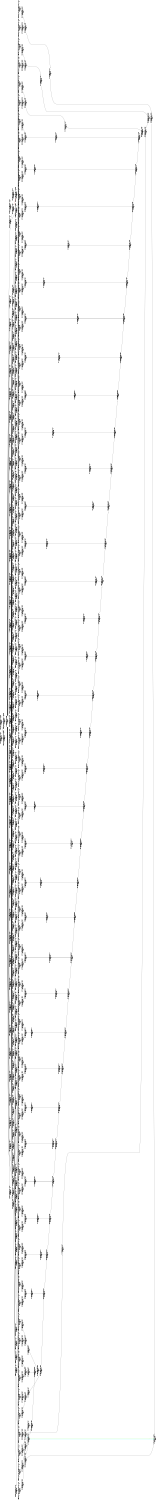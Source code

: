 digraph Region_18 {
	graph [ nslimit = "1000.0",
	orientation = landscape,
		center = true,
	page = "8.5,11",
	compound=true,
	size = "10,7.5" ] ;
"Op_409" [ fontname = "Helvetica" shape = box, color = black,  label = " LOOPSTART C=0x4094BB=for.body105.lr.ph HyIns=LOADB,
409, ASAP=0, ALAP=0,
, TILE=-1"]
"Op_494" [ fontname = "Helvetica" shape = box, color = black,  label = " STORESTART C=0x4094BB=for.body105.lr.ph HyIns=STOREB,
494, ASAP=1, ALAP=49,
, TILE=-1"]
"Op_495" [ fontname = "Helvetica" shape = box, color = black,  label = " MOVC C=0x0BB=for.body105.lr.ph HyIns=MOVC,
495, ASAP=0, ALAP=48,
, TILE=-1"]
"Op_408" [ fontname = "Helvetica" shape = box, color = black,  label = " load manupa18 BB=for.body105 HyIns=LOAD,
408, ASAP=8, ALAP=8,
, TILE=-1"]
"Op_63" [ fontname = "Helvetica" shape = box, color = black,  label = " fsub sub860 BB=for.body105 HyIns=SUB,
63, ASAP=8, ALAP=41,
, TILE=-1"]
"Op_0" [ fontname = "Helvetica" shape = box, color = black,  label = " phi i.32351 BB=for.body105 HyIns=SELECT,
0, ASAP=2, ALAP=2,
, TILE=-1"]
"Op_32" [ fontname = "Helvetica" shape = box, color = black,  label = " load manupa94 BB=for.body105 HyIns=LOAD,
32, ASAP=7, ALAP=43,
, TILE=-1"]
"Op_96" [ fontname = "Helvetica" shape = box, color = black,  label = " add add788 BB=for.body105 HyIns=ADD,
96, ASAP=4, ALAP=34,
, TILE=-1"]
"Op_59" [ fontname = "Helvetica" shape = box, color = black,  label = " add add852  C=0x22BB=for.body105 HyIns=ADD,
59, ASAP=3, ALAP=36,
, TILE=-1"]
"Op_57" [ fontname = "Helvetica" shape = box, color = black,  label = " getelementptr arrayidx877  C=0x0 C=0x0BB=for.body105 HyIns=ADD,
57, ASAP=6, ALAP=40,
, TILE=-1"]
"Op_109" [ fontname = "Helvetica" shape = box, color = black,  label = " add add742  C=0x1dBB=for.body105 HyIns=ADD,
109, ASAP=3, ALAP=31,
, TILE=-1"]
"Op_61" [ fontname = "Helvetica" shape = box, color = black,  label = " getelementptr arrayidx859  C=0x0 C=0x0BB=for.body105 HyIns=ADD,
61, ASAP=6, ALAP=39,
, TILE=-1"]
"Op_83" [ fontname = "Helvetica" shape = box, color = black,  label = " fsub sub816 BB=for.body105 HyIns=SUB,
83, ASAP=8, ALAP=39,
, TILE=-1"]
"Op_166" [ fontname = "Helvetica" shape = box, color = black,  label = " add add634 BB=for.body105 HyIns=ADD,
166, ASAP=4, ALAP=27,
, TILE=-1"]
"Op_124" [ fontname = "Helvetica" shape = box, color = black,  label = " fmul mul738 BB=for.body105 HyIns=MUL,
124, ASAP=9, ALAP=36,
, TILE=-1"]
"Op_149" [ fontname = "Helvetica" shape = box, color = black,  label = " add add654  C=0x19BB=for.body105 HyIns=ADD,
149, ASAP=3, ALAP=27,
, TILE=-1"]
"Op_51" [ fontname = "Helvetica" shape = box, color = black,  label = " getelementptr arrayidx881  C=0x0 C=0x0BB=for.body105 HyIns=ADD,
51, ASAP=6, ALAP=40,
, TILE=-1"]
"Op_24" [ fontname = "Helvetica" shape = box, color = black,  label = " fmul mul958 BB=for.body105 HyIns=MUL,
24, ASAP=9, ALAP=46,
, TILE=-1"]
"Op_98" [ fontname = "Helvetica" shape = box, color = black,  label = " load manupa81 BB=for.body105 HyIns=LOAD,
98, ASAP=7, ALAP=37,
, TILE=-1"]
"Op_15" [ fontname = "Helvetica" shape = box, color = black,  label = " add add964 BB=for.body105 HyIns=ADD,
15, ASAP=4, ALAP=42,
, TILE=-1"]
"Op_1" [ fontname = "Helvetica" shape = box, color = black,  label = " add add984  C=0x28BB=for.body105 HyIns=ADD,
1, ASAP=3, ALAP=47,
, TILE=-1"]
"Op_62" [ fontname = "Helvetica" shape = box, color = black,  label = " load manupa88 BB=for.body105 HyIns=LOAD,
62, ASAP=7, ALAP=40,
, TILE=-1"]
"Op_70" [ fontname = "Helvetica" shape = box, color = black,  label = " add add836 BB=for.body105 HyIns=ADD,
70, ASAP=4, ALAP=36,
, TILE=-1"]
"Op_163" [ fontname = "Helvetica" shape = box, color = black,  label = " fsub sub640 BB=for.body105 HyIns=SUB,
163, ASAP=8, ALAP=31,
, TILE=-1"]
"Op_133" [ fontname = "Helvetica" shape = box, color = black,  label = " fsub sub706 BB=for.body105 HyIns=SUB,
133, ASAP=8, ALAP=34,
, TILE=-1"]
"Op_78" [ fontname = "Helvetica" shape = box, color = black,  label = " load manupa85 BB=for.body105 HyIns=LOAD,
78, ASAP=7, ALAP=39,
, TILE=-1"]
"Op_103" [ fontname = "Helvetica" shape = box, color = black,  label = " fsub sub772 BB=for.body105 HyIns=SUB,
103, ASAP=8, ALAP=37,
, TILE=-1"]
"Op_37" [ fontname = "Helvetica" shape = box, color = black,  label = " getelementptr arrayidx921  C=0x0 C=0x0BB=for.body105 HyIns=ADD,
37, ASAP=6, ALAP=42,
, TILE=-1"]
"Op_97" [ fontname = "Helvetica" shape = box, color = black,  label = " getelementptr arrayidx789  C=0x0 C=0x0BB=for.body105 HyIns=ADD,
97, ASAP=6, ALAP=36,
, TILE=-1"]
"Op_77" [ fontname = "Helvetica" shape = box, color = black,  label = " getelementptr arrayidx833  C=0x0 C=0x0BB=for.body105 HyIns=ADD,
77, ASAP=6, ALAP=38,
, TILE=-1"]
"Op_84" [ fontname = "Helvetica" shape = box, color = black,  label = " fmul mul826 BB=for.body105 HyIns=MUL,
84, ASAP=9, ALAP=40,
, TILE=-1"]
"Op_213" [ fontname = "Helvetica" shape = box, color = black,  label = " fsub sub530 BB=for.body105 HyIns=SUB,
213, ASAP=8, ALAP=26,
, TILE=-1"]
"Op_123" [ fontname = "Helvetica" shape = box, color = black,  label = " fsub sub728 BB=for.body105 HyIns=SUB,
123, ASAP=8, ALAP=35,
, TILE=-1"]
"Op_104" [ fontname = "Helvetica" shape = box, color = black,  label = " fmul mul782 BB=for.body105 HyIns=MUL,
104, ASAP=9, ALAP=38,
, TILE=-1"]
"Op_2" [ fontname = "Helvetica" shape = box, color = black,  label = " icmp cmp103 BB=for.body105 HyIns=CLT,
2, ASAP=4, ALAP=48,
, TILE=-1"]
"Op_3" [ fontname = "Helvetica" shape = box, color = black,  label = " OutLoopLOAD C=0x-1 C=0x-1BB=for.body105 HyIns=LOAD,
3, ASAP=0, ALAP=47,
, TILE=-1"]
"Op_76" [ fontname = "Helvetica" shape = box, color = black,  label = " add add832 BB=for.body105 HyIns=ADD,
76, ASAP=4, ALAP=36,
, TILE=-1"]
"Op_136" [ fontname = "Helvetica" shape = box, color = black,  label = " add add700 BB=for.body105 HyIns=ADD,
136, ASAP=4, ALAP=30,
, TILE=-1"]
"Op_43" [ fontname = "Helvetica" shape = box, color = black,  label = " fsub sub904 BB=for.body105 HyIns=SUB,
43, ASAP=8, ALAP=43,
, TILE=-1"]
"Op_23" [ fontname = "Helvetica" shape = box, color = black,  label = " fsub sub948 BB=for.body105 HyIns=SUB,
23, ASAP=8, ALAP=45,
, TILE=-1"]
"Op_21" [ fontname = "Helvetica" shape = box, color = black,  label = " getelementptr arrayidx947  C=0x0 C=0x0BB=for.body105 HyIns=ADD,
21, ASAP=6, ALAP=43,
, TILE=-1"]
"Op_64" [ fontname = "Helvetica" shape = box, color = black,  label = " fmul mul870 BB=for.body105 HyIns=MUL,
64, ASAP=9, ALAP=42,
, TILE=-1"]
"Op_20" [ fontname = "Helvetica" shape = box, color = black,  label = " add add946 BB=for.body105 HyIns=ADD,
20, ASAP=4, ALAP=41,
, TILE=-1"]
"Op_18" [ fontname = "Helvetica" shape = box, color = black,  label = " load manupa97 BB=for.body105 HyIns=LOAD,
18, ASAP=7, ALAP=45,
, TILE=-1"]
"Op_73" [ fontname = "Helvetica" shape = box, color = black,  label = " fsub sub838 BB=for.body105 HyIns=SUB,
73, ASAP=8, ALAP=40,
, TILE=-1"]
"Op_44" [ fontname = "Helvetica" shape = box, color = black,  label = " fmul mul914 BB=for.body105 HyIns=MUL,
44, ASAP=9, ALAP=44,
, TILE=-1"]
"Op_39" [ fontname = "Helvetica" shape = box, color = black,  label = " add add896  C=0x24BB=for.body105 HyIns=ADD,
39, ASAP=3, ALAP=38,
, TILE=-1"]
"Op_5" [ fontname = "Helvetica" shape = box, color = black,  label = " add add962  C=0x27BB=for.body105 HyIns=ADD,
5, ASAP=3, ALAP=41,
, TILE=-1"]
"Op_6" [ fontname = "Helvetica" shape = box, color = black,  label = " add add968 BB=for.body105 HyIns=ADD,
6, ASAP=4, ALAP=42,
, TILE=-1"]
"Op_7" [ fontname = "Helvetica" shape = box, color = black,  label = " OutLoopLOAD C=0x-1 C=0x-1BB=for.body105 HyIns=LOAD,
7, ASAP=0, ALAP=2,
, TILE=-1"]
"Op_8" [ fontname = "Helvetica" shape = box, color = black,  label = " getelementptr arrayidx969  C=0x0 C=0x0BB=for.body105 HyIns=ADD,
8, ASAP=6, ALAP=44,
, TILE=-1"]
"Op_56" [ fontname = "Helvetica" shape = box, color = black,  label = " add add876 BB=for.body105 HyIns=ADD,
56, ASAP=4, ALAP=38,
, TILE=-1"]
"Op_50" [ fontname = "Helvetica" shape = box, color = black,  label = " add add880 BB=for.body105 HyIns=ADD,
50, ASAP=4, ALAP=38,
, TILE=-1"]
"Op_58" [ fontname = "Helvetica" shape = box, color = black,  label = " load manupa89 BB=for.body105 HyIns=LOAD,
58, ASAP=7, ALAP=41,
, TILE=-1"]
"Op_119" [ fontname = "Helvetica" shape = box, color = black,  label = " add add720  C=0x1cBB=for.body105 HyIns=ADD,
119, ASAP=3, ALAP=30,
, TILE=-1"]
"Op_90" [ fontname = "Helvetica" shape = box, color = black,  label = " add add792 BB=for.body105 HyIns=ADD,
90, ASAP=4, ALAP=34,
, TILE=-1"]
"Op_219" [ fontname = "Helvetica" shape = box, color = black,  label = " add add500  C=0x12BB=for.body105 HyIns=ADD,
219, ASAP=3, ALAP=20,
, TILE=-1"]
"Op_89" [ fontname = "Helvetica" shape = box, color = black,  label = " add add786  C=0x1fBB=for.body105 HyIns=ADD,
89, ASAP=3, ALAP=33,
, TILE=-1"]
"Op_25" [ fontname = "Helvetica" shape = box, color = black,  label = " fadd add959 BB=for.body105 HyIns=ADD,
25, ASAP=47, ALAP=47,
, TILE=-1"]
"Op_153" [ fontname = "Helvetica" shape = box, color = black,  label = " fsub sub662 BB=for.body105 HyIns=SUB,
153, ASAP=8, ALAP=32,
, TILE=-1"]
"Op_82" [ fontname = "Helvetica" shape = box, color = black,  label = " load manupa84 BB=for.body105 HyIns=LOAD,
82, ASAP=7, ALAP=38,
, TILE=-1"]
"Op_116" [ fontname = "Helvetica" shape = box, color = black,  label = " add add744 BB=for.body105 HyIns=ADD,
116, ASAP=4, ALAP=32,
, TILE=-1"]
"Op_47" [ fontname = "Helvetica" shape = box, color = black,  label = " getelementptr arrayidx899  C=0x0 C=0x0BB=for.body105 HyIns=ADD,
47, ASAP=6, ALAP=41,
, TILE=-1"]
"Op_101" [ fontname = "Helvetica" shape = box, color = black,  label = " getelementptr arrayidx771  C=0x0 C=0x0BB=for.body105 HyIns=ADD,
101, ASAP=6, ALAP=35,
, TILE=-1"]
"Op_35" [ fontname = "Helvetica" shape = box, color = black,  label = " fadd add937 BB=for.body105 HyIns=ADD,
35, ASAP=46, ALAP=46,
, TILE=-1"]
"Op_178" [ fontname = "Helvetica" shape = box, color = black,  label = " load manupa65 BB=for.body105 HyIns=LOAD,
178, ASAP=7, ALAP=29,
, TILE=-1"]
"Op_129" [ fontname = "Helvetica" shape = box, color = black,  label = " add add698  C=0x1bBB=for.body105 HyIns=ADD,
129, ASAP=3, ALAP=29,
, TILE=-1"]
"Op_239" [ fontname = "Helvetica" shape = box, color = black,  label = " add add456  C=0x10BB=for.body105 HyIns=ADD,
239, ASAP=3, ALAP=18,
, TILE=-1"]
"Op_140" [ fontname = "Helvetica" shape = box, color = black,  label = " add add682 BB=for.body105 HyIns=ADD,
140, ASAP=4, ALAP=29,
, TILE=-1"]
"Op_49" [ fontname = "Helvetica" shape = box, color = black,  label = " add add874  C=0x23BB=for.body105 HyIns=ADD,
49, ASAP=3, ALAP=37,
, TILE=-1"]
"Op_9" [ fontname = "Helvetica" shape = box, color = black,  label = " load manupa98 BB=for.body105 HyIns=LOAD,
9, ASAP=7, ALAP=45,
, TILE=-1"]
"Op_17" [ fontname = "Helvetica" shape = box, color = black,  label = " getelementptr arrayidx965  C=0x0 C=0x0BB=for.body105 HyIns=ADD,
17, ASAP=6, ALAP=44,
, TILE=-1"]
"Op_40" [ fontname = "Helvetica" shape = box, color = black,  label = " add add902 BB=for.body105 HyIns=ADD,
40, ASAP=4, ALAP=39,
, TILE=-1"]
"Op_100" [ fontname = "Helvetica" shape = box, color = black,  label = " add add770 BB=for.body105 HyIns=ADD,
100, ASAP=4, ALAP=33,
, TILE=-1"]
"Op_167" [ fontname = "Helvetica" shape = box, color = black,  label = " getelementptr arrayidx635  C=0x0 C=0x0BB=for.body105 HyIns=ADD,
167, ASAP=6, ALAP=29,
, TILE=-1"]
"Op_99" [ fontname = "Helvetica" shape = box, color = black,  label = " add add764  C=0x1eBB=for.body105 HyIns=ADD,
99, ASAP=3, ALAP=32,
, TILE=-1"]
"Op_92" [ fontname = "Helvetica" shape = box, color = black,  label = " load manupa82 BB=for.body105 HyIns=LOAD,
92, ASAP=7, ALAP=37,
, TILE=-1"]
"Op_22" [ fontname = "Helvetica" shape = box, color = black,  label = " load manupa96 BB=for.body105 HyIns=LOAD,
22, ASAP=7, ALAP=44,
, TILE=-1"]
"Op_71" [ fontname = "Helvetica" shape = box, color = black,  label = " getelementptr arrayidx837  C=0x0 C=0x0BB=for.body105 HyIns=ADD,
71, ASAP=6, ALAP=38,
, TILE=-1"]
"Op_36" [ fontname = "Helvetica" shape = box, color = black,  label = " add add920 BB=for.body105 HyIns=ADD,
36, ASAP=4, ALAP=40,
, TILE=-1"]
"Op_52" [ fontname = "Helvetica" shape = box, color = black,  label = " load manupa90 BB=for.body105 HyIns=LOAD,
52, ASAP=7, ALAP=41,
, TILE=-1"]
"Op_80" [ fontname = "Helvetica" shape = box, color = black,  label = " add add814 BB=for.body105 HyIns=ADD,
80, ASAP=4, ALAP=35,
, TILE=-1"]
"Op_10" [ fontname = "Helvetica" shape = box, color = black,  label = " fsub sub970 BB=for.body105 HyIns=SUB,
10, ASAP=8, ALAP=46,
, TILE=-1"]
"Op_69" [ fontname = "Helvetica" shape = box, color = black,  label = " add add830  C=0x21BB=for.body105 HyIns=ADD,
69, ASAP=3, ALAP=35,
, TILE=-1"]
"Op_128" [ fontname = "Helvetica" shape = box, color = black,  label = " load manupa75 BB=for.body105 HyIns=LOAD,
128, ASAP=7, ALAP=34,
, TILE=-1"]
"Op_189" [ fontname = "Helvetica" shape = box, color = black,  label = " add add566  C=0x15BB=for.body105 HyIns=ADD,
189, ASAP=3, ALAP=23,
, TILE=-1"]
"Op_87" [ fontname = "Helvetica" shape = box, color = black,  label = " getelementptr arrayidx811  C=0x0 C=0x0BB=for.body105 HyIns=ADD,
87, ASAP=6, ALAP=37,
, TILE=-1"]
"Op_210" [ fontname = "Helvetica" shape = box, color = black,  label = " add add528 BB=for.body105 HyIns=ADD,
210, ASAP=4, ALAP=22,
, TILE=-1"]
"Op_41" [ fontname = "Helvetica" shape = box, color = black,  label = " getelementptr arrayidx903  C=0x0 C=0x0BB=for.body105 HyIns=ADD,
41, ASAP=6, ALAP=41,
, TILE=-1"]
"Op_46" [ fontname = "Helvetica" shape = box, color = black,  label = " add add898 BB=for.body105 HyIns=ADD,
46, ASAP=4, ALAP=39,
, TILE=-1"]
"Op_114" [ fontname = "Helvetica" shape = box, color = black,  label = " fmul mul760 BB=for.body105 HyIns=MUL,
114, ASAP=9, ALAP=37,
, TILE=-1"]
"Op_16" [ fontname = "Helvetica" shape = box, color = black,  label = " OutLoopLOAD C=0x-1 C=0x-1BB=for.body105 HyIns=LOAD,
16, ASAP=0, ALAP=2,
, TILE=-1"]
"Op_66" [ fontname = "Helvetica" shape = box, color = black,  label = " add add854 BB=for.body105 HyIns=ADD,
66, ASAP=4, ALAP=37,
, TILE=-1"]
"Op_112" [ fontname = "Helvetica" shape = box, color = black,  label = " load manupa78 BB=for.body105 HyIns=LOAD,
112, ASAP=7, ALAP=35,
, TILE=-1"]
"Op_60" [ fontname = "Helvetica" shape = box, color = black,  label = " add add858 BB=for.body105 HyIns=ADD,
60, ASAP=4, ALAP=37,
, TILE=-1"]
"Op_120" [ fontname = "Helvetica" shape = box, color = black,  label = " add add726 BB=for.body105 HyIns=ADD,
120, ASAP=4, ALAP=31,
, TILE=-1"]
"Op_86" [ fontname = "Helvetica" shape = box, color = black,  label = " add add810 BB=for.body105 HyIns=ADD,
86, ASAP=4, ALAP=35,
, TILE=-1"]
"Op_28" [ fontname = "Helvetica" shape = box, color = black,  label = " load manupa95 BB=for.body105 HyIns=LOAD,
28, ASAP=7, ALAP=44,
, TILE=-1"]
"Op_94" [ fontname = "Helvetica" shape = box, color = black,  label = " fmul mul804 BB=for.body105 HyIns=MUL,
94, ASAP=9, ALAP=39,
, TILE=-1"]
"Op_72" [ fontname = "Helvetica" shape = box, color = black,  label = " load manupa86 BB=for.body105 HyIns=LOAD,
72, ASAP=7, ALAP=39,
, TILE=-1"]
"Op_11" [ fontname = "Helvetica" shape = box, color = black,  label = " fmul mul980 BB=for.body105 HyIns=MUL,
11, ASAP=9, ALAP=47,
, TILE=-1"]
"Op_38" [ fontname = "Helvetica" shape = box, color = black,  label = " load manupa93 BB=for.body105 HyIns=LOAD,
38, ASAP=7, ALAP=43,
, TILE=-1"]
"Op_33" [ fontname = "Helvetica" shape = box, color = black,  label = " fsub sub926 BB=for.body105 HyIns=SUB,
33, ASAP=8, ALAP=44,
, TILE=-1"]
"Op_246" [ fontname = "Helvetica" shape = box, color = black,  label = " add add458 BB=for.body105 HyIns=ADD,
246, ASAP=4, ALAP=19,
, TILE=-1"]
"Op_42" [ fontname = "Helvetica" shape = box, color = black,  label = " load manupa92 BB=for.body105 HyIns=LOAD,
42, ASAP=7, ALAP=42,
, TILE=-1"]
"Op_113" [ fontname = "Helvetica" shape = box, color = black,  label = " fsub sub750 BB=for.body105 HyIns=SUB,
113, ASAP=8, ALAP=36,
, TILE=-1"]
"Op_68" [ fontname = "Helvetica" shape = box, color = black,  label = " load manupa87 BB=for.body105 HyIns=LOAD,
68, ASAP=7, ALAP=40,
, TILE=-1"]
"Op_108" [ fontname = "Helvetica" shape = box, color = black,  label = " load manupa79 BB=for.body105 HyIns=LOAD,
108, ASAP=7, ALAP=36,
, TILE=-1"]
"Op_26" [ fontname = "Helvetica" shape = box, color = black,  label = " add add942 BB=for.body105 HyIns=ADD,
26, ASAP=4, ALAP=41,
, TILE=-1"]
"Op_107" [ fontname = "Helvetica" shape = box, color = black,  label = " getelementptr arrayidx767  C=0x0 C=0x0BB=for.body105 HyIns=ADD,
107, ASAP=6, ALAP=35,
, TILE=-1"]
"Op_27" [ fontname = "Helvetica" shape = box, color = black,  label = " getelementptr arrayidx943  C=0x0 C=0x0BB=for.body105 HyIns=ADD,
27, ASAP=6, ALAP=43,
, TILE=-1"]
"Op_79" [ fontname = "Helvetica" shape = box, color = black,  label = " add add808  C=0x20BB=for.body105 HyIns=ADD,
79, ASAP=3, ALAP=34,
, TILE=-1"]
"Op_151" [ fontname = "Helvetica" shape = box, color = black,  label = " getelementptr arrayidx661  C=0x0 C=0x0BB=for.body105 HyIns=ADD,
151, ASAP=6, ALAP=30,
, TILE=-1"]
"Op_93" [ fontname = "Helvetica" shape = box, color = black,  label = " fsub sub794 BB=for.body105 HyIns=SUB,
93, ASAP=8, ALAP=38,
, TILE=-1"]
"Op_34" [ fontname = "Helvetica" shape = box, color = black,  label = " fmul mul936 BB=for.body105 HyIns=MUL,
34, ASAP=9, ALAP=45,
, TILE=-1"]
"Op_48" [ fontname = "Helvetica" shape = box, color = black,  label = " load manupa91 BB=for.body105 HyIns=LOAD,
48, ASAP=7, ALAP=42,
, TILE=-1"]
"Op_67" [ fontname = "Helvetica" shape = box, color = black,  label = " getelementptr arrayidx855  C=0x0 C=0x0BB=for.body105 HyIns=ADD,
67, ASAP=6, ALAP=39,
, TILE=-1"]
"Op_12" [ fontname = "Helvetica" shape = box, color = black,  label = " fadd add981 BB=for.body105 HyIns=ADD,
12, ASAP=48, ALAP=48,
, TILE=-1"]
"Op_29" [ fontname = "Helvetica" shape = box, color = black,  label = " add add918  C=0x25BB=for.body105 HyIns=ADD,
29, ASAP=3, ALAP=39,
, TILE=-1"]
"Op_31" [ fontname = "Helvetica" shape = box, color = black,  label = " getelementptr arrayidx925  C=0x0 C=0x0BB=for.body105 HyIns=ADD,
31, ASAP=6, ALAP=42,
, TILE=-1"]
"Op_30" [ fontname = "Helvetica" shape = box, color = black,  label = " add add924 BB=for.body105 HyIns=ADD,
30, ASAP=4, ALAP=40,
, TILE=-1"]
"Op_117" [ fontname = "Helvetica" shape = box, color = black,  label = " getelementptr arrayidx745  C=0x0 C=0x0BB=for.body105 HyIns=ADD,
117, ASAP=6, ALAP=34,
, TILE=-1"]
"Op_53" [ fontname = "Helvetica" shape = box, color = black,  label = " fsub sub882 BB=for.body105 HyIns=SUB,
53, ASAP=8, ALAP=42,
, TILE=-1"]
"Op_19" [ fontname = "Helvetica" shape = box, color = black,  label = " add add940  C=0x26BB=for.body105 HyIns=ADD,
19, ASAP=3, ALAP=40,
, TILE=-1"]
"Op_54" [ fontname = "Helvetica" shape = box, color = black,  label = " fmul mul892 BB=for.body105 HyIns=MUL,
54, ASAP=9, ALAP=43,
, TILE=-1"]
"Op_91" [ fontname = "Helvetica" shape = box, color = black,  label = " getelementptr arrayidx793  C=0x0 C=0x0BB=for.body105 HyIns=ADD,
91, ASAP=6, ALAP=36,
, TILE=-1"]
"Op_88" [ fontname = "Helvetica" shape = box, color = black,  label = " load manupa83 BB=for.body105 HyIns=LOAD,
88, ASAP=7, ALAP=38,
, TILE=-1"]
"Op_74" [ fontname = "Helvetica" shape = box, color = black,  label = " fmul mul848 BB=for.body105 HyIns=MUL,
74, ASAP=9, ALAP=41,
, TILE=-1"]
"Op_13" [ fontname = "Helvetica" shape = box, color = black,  label = " store  BB=for.body105 HyIns=STORE,
13, ASAP=49, ALAP=49,
, TILE=-1"]
"Op_14" [ fontname = "Helvetica" shape = box, color = black,  label = " OutLoopLOAD C=0x-1 C=0x-1BB=for.body105 HyIns=LOAD,
14, ASAP=0, ALAP=7,
, TILE=-1"]
"Op_221" [ fontname = "Helvetica" shape = box, color = black,  label = " getelementptr arrayidx507  C=0x0 C=0x0BB=for.body105 HyIns=ADD,
221, ASAP=6, ALAP=23,
, TILE=-1"]
"Op_45" [ fontname = "Helvetica" shape = box, color = black,  label = " fadd add915 BB=for.body105 HyIns=ADD,
45, ASAP=45, ALAP=45,
, TILE=-1"]
"Op_126" [ fontname = "Helvetica" shape = box, color = black,  label = " add add722 BB=for.body105 HyIns=ADD,
126, ASAP=4, ALAP=31,
, TILE=-1"]
"Op_277" [ fontname = "Helvetica" shape = box, color = black,  label = " getelementptr arrayidx393  C=0x0 C=0x0BB=for.body105 HyIns=ADD,
277, ASAP=6, ALAP=18,
, TILE=-1"]
"Op_106" [ fontname = "Helvetica" shape = box, color = black,  label = " add add766 BB=for.body105 HyIns=ADD,
106, ASAP=4, ALAP=33,
, TILE=-1"]
"Op_121" [ fontname = "Helvetica" shape = box, color = black,  label = " getelementptr arrayidx727  C=0x0 C=0x0BB=for.body105 HyIns=ADD,
121, ASAP=6, ALAP=33,
, TILE=-1"]
"Op_111" [ fontname = "Helvetica" shape = box, color = black,  label = " getelementptr arrayidx749  C=0x0 C=0x0BB=for.body105 HyIns=ADD,
111, ASAP=6, ALAP=34,
, TILE=-1"]
"Op_81" [ fontname = "Helvetica" shape = box, color = black,  label = " getelementptr arrayidx815  C=0x0 C=0x0BB=for.body105 HyIns=ADD,
81, ASAP=6, ALAP=37,
, TILE=-1"]
"Op_132" [ fontname = "Helvetica" shape = box, color = black,  label = " load manupa74 BB=for.body105 HyIns=LOAD,
132, ASAP=7, ALAP=33,
, TILE=-1"]
"Op_55" [ fontname = "Helvetica" shape = box, color = black,  label = " fadd add893 BB=for.body105 HyIns=ADD,
55, ASAP=44, ALAP=44,
, TILE=-1"]
"Op_142" [ fontname = "Helvetica" shape = box, color = black,  label = " load manupa72 BB=for.body105 HyIns=LOAD,
142, ASAP=7, ALAP=32,
, TILE=-1"]
"Op_349" [ fontname = "Helvetica" shape = box, color = black,  label = " or add214  C=0x5BB=for.body105 HyIns=OR,
349, ASAP=3, ALAP=7,
, TILE=-1"]
"Op_110" [ fontname = "Helvetica" shape = box, color = black,  label = " add add748 BB=for.body105 HyIns=ADD,
110, ASAP=4, ALAP=32,
, TILE=-1"]
"Op_181" [ fontname = "Helvetica" shape = box, color = black,  label = " getelementptr arrayidx595  C=0x0 C=0x0BB=for.body105 HyIns=ADD,
181, ASAP=6, ALAP=27,
, TILE=-1"]
"Op_170" [ fontname = "Helvetica" shape = box, color = black,  label = " add add616 BB=for.body105 HyIns=ADD,
170, ASAP=4, ALAP=26,
, TILE=-1"]
"Op_138" [ fontname = "Helvetica" shape = box, color = black,  label = " load manupa73 BB=for.body105 HyIns=LOAD,
138, ASAP=7, ALAP=33,
, TILE=-1"]
"Op_118" [ fontname = "Helvetica" shape = box, color = black,  label = " load manupa77 BB=for.body105 HyIns=LOAD,
118, ASAP=7, ALAP=35,
, TILE=-1"]
"Op_157" [ fontname = "Helvetica" shape = box, color = black,  label = " getelementptr arrayidx657  C=0x0 C=0x0BB=for.body105 HyIns=ADD,
157, ASAP=6, ALAP=30,
, TILE=-1"]
"Op_65" [ fontname = "Helvetica" shape = box, color = black,  label = " fadd add871 BB=for.body105 HyIns=ADD,
65, ASAP=43, ALAP=43,
, TILE=-1"]
"Op_139" [ fontname = "Helvetica" shape = box, color = black,  label = " add add676  C=0x1aBB=for.body105 HyIns=ADD,
139, ASAP=3, ALAP=28,
, TILE=-1"]
"Op_102" [ fontname = "Helvetica" shape = box, color = black,  label = " load manupa80 BB=for.body105 HyIns=LOAD,
102, ASAP=7, ALAP=36,
, TILE=-1"]
"Op_127" [ fontname = "Helvetica" shape = box, color = black,  label = " getelementptr arrayidx723  C=0x0 C=0x0BB=for.body105 HyIns=ADD,
127, ASAP=6, ALAP=33,
, TILE=-1"]
"Op_122" [ fontname = "Helvetica" shape = box, color = black,  label = " load manupa76 BB=for.body105 HyIns=LOAD,
122, ASAP=7, ALAP=34,
, TILE=-1"]
"Op_192" [ fontname = "Helvetica" shape = box, color = black,  label = " load manupa62 BB=for.body105 HyIns=LOAD,
192, ASAP=7, ALAP=27,
, TILE=-1"]
"Op_75" [ fontname = "Helvetica" shape = box, color = black,  label = " fadd add849 BB=for.body105 HyIns=ADD,
75, ASAP=42, ALAP=42,
, TILE=-1"]
"Op_164" [ fontname = "Helvetica" shape = box, color = black,  label = " fmul mul650 BB=for.body105 HyIns=MUL,
164, ASAP=9, ALAP=32,
, TILE=-1"]
"Op_130" [ fontname = "Helvetica" shape = box, color = black,  label = " add add704 BB=for.body105 HyIns=ADD,
130, ASAP=4, ALAP=30,
, TILE=-1"]
"Op_150" [ fontname = "Helvetica" shape = box, color = black,  label = " add add660 BB=for.body105 HyIns=ADD,
150, ASAP=4, ALAP=28,
, TILE=-1"]
"Op_144" [ fontname = "Helvetica" shape = box, color = black,  label = " fmul mul694 BB=for.body105 HyIns=MUL,
144, ASAP=9, ALAP=34,
, TILE=-1"]
"Op_223" [ fontname = "Helvetica" shape = box, color = black,  label = " fsub sub508 BB=for.body105 HyIns=SUB,
223, ASAP=8, ALAP=25,
, TILE=-1"]
"Op_216" [ fontname = "Helvetica" shape = box, color = black,  label = " add add524 BB=for.body105 HyIns=ADD,
216, ASAP=4, ALAP=22,
, TILE=-1"]
"Op_85" [ fontname = "Helvetica" shape = box, color = black,  label = " fadd add827 BB=for.body105 HyIns=ADD,
85, ASAP=41, ALAP=41,
, TILE=-1"]
"Op_131" [ fontname = "Helvetica" shape = box, color = black,  label = " getelementptr arrayidx705  C=0x0 C=0x0BB=for.body105 HyIns=ADD,
131, ASAP=6, ALAP=32,
, TILE=-1"]
"Op_186" [ fontname = "Helvetica" shape = box, color = black,  label = " add add590 BB=for.body105 HyIns=ADD,
186, ASAP=4, ALAP=25,
, TILE=-1"]
"Op_172" [ fontname = "Helvetica" shape = box, color = black,  label = " load manupa66 BB=for.body105 HyIns=LOAD,
172, ASAP=7, ALAP=29,
, TILE=-1"]
"Op_159" [ fontname = "Helvetica" shape = box, color = black,  label = " add add632  C=0x18BB=for.body105 HyIns=ADD,
159, ASAP=3, ALAP=26,
, TILE=-1"]
"Op_169" [ fontname = "Helvetica" shape = box, color = black,  label = " add add610  C=0x17BB=for.body105 HyIns=ADD,
169, ASAP=3, ALAP=25,
, TILE=-1"]
"Op_95" [ fontname = "Helvetica" shape = box, color = black,  label = " fadd add805 BB=for.body105 HyIns=ADD,
95, ASAP=40, ALAP=40,
, TILE=-1"]
"Op_194" [ fontname = "Helvetica" shape = box, color = black,  label = " fmul mul584 BB=for.body105 HyIns=MUL,
194, ASAP=9, ALAP=29,
, TILE=-1"]
"Op_208" [ fontname = "Helvetica" shape = box, color = black,  label = " load manupa59 BB=for.body105 HyIns=LOAD,
208, ASAP=7, ALAP=26,
, TILE=-1"]
"Op_233" [ fontname = "Helvetica" shape = box, color = black,  label = " fsub sub486 BB=for.body105 HyIns=SUB,
233, ASAP=8, ALAP=24,
, TILE=-1"]
"Op_197" [ fontname = "Helvetica" shape = box, color = black,  label = " getelementptr arrayidx569  C=0x0 C=0x0BB=for.body105 HyIns=ADD,
197, ASAP=6, ALAP=26,
, TILE=-1"]
"Op_202" [ fontname = "Helvetica" shape = box, color = black,  label = " load manupa60 BB=for.body105 HyIns=LOAD,
202, ASAP=7, ALAP=26,
, TILE=-1"]
"Op_220" [ fontname = "Helvetica" shape = box, color = black,  label = " add add506 BB=for.body105 HyIns=ADD,
220, ASAP=4, ALAP=21,
, TILE=-1"]
"Op_196" [ fontname = "Helvetica" shape = box, color = black,  label = " add add568 BB=for.body105 HyIns=ADD,
196, ASAP=4, ALAP=24,
, TILE=-1"]
"Op_182" [ fontname = "Helvetica" shape = box, color = black,  label = " load manupa64 BB=for.body105 HyIns=LOAD,
182, ASAP=7, ALAP=28,
, TILE=-1"]
"Op_180" [ fontname = "Helvetica" shape = box, color = black,  label = " add add594 BB=for.body105 HyIns=ADD,
180, ASAP=4, ALAP=25,
, TILE=-1"]
"Op_105" [ fontname = "Helvetica" shape = box, color = black,  label = " fadd add783 BB=for.body105 HyIns=ADD,
105, ASAP=39, ALAP=39,
, TILE=-1"]
"Op_207" [ fontname = "Helvetica" shape = box, color = black,  label = " getelementptr arrayidx547  C=0x0 C=0x0BB=for.body105 HyIns=ADD,
207, ASAP=6, ALAP=25,
, TILE=-1"]
"Op_261" [ fontname = "Helvetica" shape = box, color = black,  label = " getelementptr arrayidx419  C=0x0 C=0x0BB=for.body105 HyIns=ADD,
261, ASAP=6, ALAP=19,
, TILE=-1"]
"Op_134" [ fontname = "Helvetica" shape = box, color = black,  label = " fmul mul716 BB=for.body105 HyIns=MUL,
134, ASAP=9, ALAP=35,
, TILE=-1"]
"Op_162" [ fontname = "Helvetica" shape = box, color = black,  label = " load manupa68 BB=for.body105 HyIns=LOAD,
162, ASAP=7, ALAP=30,
, TILE=-1"]
"Op_158" [ fontname = "Helvetica" shape = box, color = black,  label = " load manupa69 BB=for.body105 HyIns=LOAD,
158, ASAP=7, ALAP=31,
, TILE=-1"]
"Op_147" [ fontname = "Helvetica" shape = box, color = black,  label = " getelementptr arrayidx679  C=0x0 C=0x0BB=for.body105 HyIns=ADD,
147, ASAP=6, ALAP=31,
, TILE=-1"]
"Op_115" [ fontname = "Helvetica" shape = box, color = black,  label = " fadd add761 BB=for.body105 HyIns=ADD,
115, ASAP=38, ALAP=38,
, TILE=-1"]
"Op_224" [ fontname = "Helvetica" shape = box, color = black,  label = " fmul mul518 BB=for.body105 HyIns=MUL,
224, ASAP=9, ALAP=26,
, TILE=-1"]
"Op_259" [ fontname = "Helvetica" shape = box, color = black,  label = " add add412  C=0xeBB=for.body105 HyIns=ADD,
259, ASAP=3, ALAP=16,
, TILE=-1"]
"Op_141" [ fontname = "Helvetica" shape = box, color = black,  label = " getelementptr arrayidx683  C=0x0 C=0x0BB=for.body105 HyIns=ADD,
141, ASAP=6, ALAP=31,
, TILE=-1"]
"Op_125" [ fontname = "Helvetica" shape = box, color = black,  label = " fadd add739 BB=for.body105 HyIns=ADD,
125, ASAP=37, ALAP=37,
, TILE=-1"]
"Op_168" [ fontname = "Helvetica" shape = box, color = black,  label = " load manupa67 BB=for.body105 HyIns=LOAD,
168, ASAP=7, ALAP=30,
, TILE=-1"]
"Op_143" [ fontname = "Helvetica" shape = box, color = black,  label = " fsub sub684 BB=for.body105 HyIns=SUB,
143, ASAP=8, ALAP=33,
, TILE=-1"]
"Op_152" [ fontname = "Helvetica" shape = box, color = black,  label = " load manupa70 BB=for.body105 HyIns=LOAD,
152, ASAP=7, ALAP=31,
, TILE=-1"]
"Op_146" [ fontname = "Helvetica" shape = box, color = black,  label = " add add678 BB=for.body105 HyIns=ADD,
146, ASAP=4, ALAP=29,
, TILE=-1"]
"Op_161" [ fontname = "Helvetica" shape = box, color = black,  label = " getelementptr arrayidx639  C=0x0 C=0x0BB=for.body105 HyIns=ADD,
161, ASAP=6, ALAP=29,
, TILE=-1"]
"Op_154" [ fontname = "Helvetica" shape = box, color = black,  label = " fmul mul672 BB=for.body105 HyIns=MUL,
154, ASAP=9, ALAP=33,
, TILE=-1"]
"Op_148" [ fontname = "Helvetica" shape = box, color = black,  label = " load manupa71 BB=for.body105 HyIns=LOAD,
148, ASAP=7, ALAP=32,
, TILE=-1"]
"Op_137" [ fontname = "Helvetica" shape = box, color = black,  label = " getelementptr arrayidx701  C=0x0 C=0x0BB=for.body105 HyIns=ADD,
137, ASAP=6, ALAP=32,
, TILE=-1"]
"Op_135" [ fontname = "Helvetica" shape = box, color = black,  label = " fadd add717 BB=for.body105 HyIns=ADD,
135, ASAP=36, ALAP=36,
, TILE=-1"]
"Op_201" [ fontname = "Helvetica" shape = box, color = black,  label = " getelementptr arrayidx551  C=0x0 C=0x0BB=for.body105 HyIns=ADD,
201, ASAP=6, ALAP=25,
, TILE=-1"]
"Op_171" [ fontname = "Helvetica" shape = box, color = black,  label = " getelementptr arrayidx617  C=0x0 C=0x0BB=for.body105 HyIns=ADD,
171, ASAP=6, ALAP=28,
, TILE=-1"]
"Op_184" [ fontname = "Helvetica" shape = box, color = black,  label = " fmul mul606 BB=for.body105 HyIns=MUL,
184, ASAP=9, ALAP=30,
, TILE=-1"]
"Op_187" [ fontname = "Helvetica" shape = box, color = black,  label = " getelementptr arrayidx591  C=0x0 C=0x0BB=for.body105 HyIns=ADD,
187, ASAP=6, ALAP=27,
, TILE=-1"]
"Op_145" [ fontname = "Helvetica" shape = box, color = black,  label = " fadd add695 BB=for.body105 HyIns=ADD,
145, ASAP=35, ALAP=35,
, TILE=-1"]
"Op_177" [ fontname = "Helvetica" shape = box, color = black,  label = " getelementptr arrayidx613  C=0x0 C=0x0BB=for.body105 HyIns=ADD,
177, ASAP=6, ALAP=28,
, TILE=-1"]
"Op_156" [ fontname = "Helvetica" shape = box, color = black,  label = " add add656 BB=for.body105 HyIns=ADD,
156, ASAP=4, ALAP=28,
, TILE=-1"]
"Op_174" [ fontname = "Helvetica" shape = box, color = black,  label = " fmul mul628 BB=for.body105 HyIns=MUL,
174, ASAP=9, ALAP=31,
, TILE=-1"]
"Op_160" [ fontname = "Helvetica" shape = box, color = black,  label = " add add638 BB=for.body105 HyIns=ADD,
160, ASAP=4, ALAP=27,
, TILE=-1"]
"Op_173" [ fontname = "Helvetica" shape = box, color = black,  label = " fsub sub618 BB=for.body105 HyIns=SUB,
173, ASAP=8, ALAP=30,
, TILE=-1"]
"Op_183" [ fontname = "Helvetica" shape = box, color = black,  label = " fsub sub596 BB=for.body105 HyIns=SUB,
183, ASAP=8, ALAP=29,
, TILE=-1"]
"Op_227" [ fontname = "Helvetica" shape = box, color = black,  label = " getelementptr arrayidx503  C=0x0 C=0x0BB=for.body105 HyIns=ADD,
227, ASAP=6, ALAP=23,
, TILE=-1"]
"Op_191" [ fontname = "Helvetica" shape = box, color = black,  label = " getelementptr arrayidx573  C=0x0 C=0x0BB=for.body105 HyIns=ADD,
191, ASAP=6, ALAP=26,
, TILE=-1"]
"Op_222" [ fontname = "Helvetica" shape = box, color = black,  label = " load manupa56 BB=for.body105 HyIns=LOAD,
222, ASAP=7, ALAP=24,
, TILE=-1"]
"Op_229" [ fontname = "Helvetica" shape = box, color = black,  label = " add add478  C=0x11BB=for.body105 HyIns=ADD,
229, ASAP=3, ALAP=19,
, TILE=-1"]
"Op_155" [ fontname = "Helvetica" shape = box, color = black,  label = " fadd add673 BB=for.body105 HyIns=ADD,
155, ASAP=34, ALAP=34,
, TILE=-1"]
"Op_243" [ fontname = "Helvetica" shape = box, color = black,  label = " fsub sub464 BB=for.body105 HyIns=SUB,
243, ASAP=8, ALAP=23,
, TILE=-1"]
"Op_296" [ fontname = "Helvetica" shape = box, color = black,  label = " add add348 BB=for.body105 HyIns=ADD,
296, ASAP=4, ALAP=14,
, TILE=-1"]
"Op_236" [ fontname = "Helvetica" shape = box, color = black,  label = " add add480 BB=for.body105 HyIns=ADD,
236, ASAP=4, ALAP=20,
, TILE=-1"]
"Op_190" [ fontname = "Helvetica" shape = box, color = black,  label = " add add572 BB=for.body105 HyIns=ADD,
190, ASAP=4, ALAP=24,
, TILE=-1"]
"Op_203" [ fontname = "Helvetica" shape = box, color = black,  label = " fsub sub552 BB=for.body105 HyIns=SUB,
203, ASAP=8, ALAP=27,
, TILE=-1"]
"Op_209" [ fontname = "Helvetica" shape = box, color = black,  label = " add add522  C=0x13BB=for.body105 HyIns=ADD,
209, ASAP=3, ALAP=21,
, TILE=-1"]
"Op_165" [ fontname = "Helvetica" shape = box, color = black,  label = " fadd add651 BB=for.body105 HyIns=ADD,
165, ASAP=33, ALAP=33,
, TILE=-1"]
"Op_179" [ fontname = "Helvetica" shape = box, color = black,  label = " add add588  C=0x16BB=for.body105 HyIns=ADD,
179, ASAP=3, ALAP=24,
, TILE=-1"]
"Op_176" [ fontname = "Helvetica" shape = box, color = black,  label = " add add612 BB=for.body105 HyIns=ADD,
176, ASAP=4, ALAP=26,
, TILE=-1"]
"Op_188" [ fontname = "Helvetica" shape = box, color = black,  label = " load manupa63 BB=for.body105 HyIns=LOAD,
188, ASAP=7, ALAP=28,
, TILE=-1"]
"Op_231" [ fontname = "Helvetica" shape = box, color = black,  label = " getelementptr arrayidx485  C=0x0 C=0x0BB=for.body105 HyIns=ADD,
231, ASAP=6, ALAP=22,
, TILE=-1"]
"Op_193" [ fontname = "Helvetica" shape = box, color = black,  label = " fsub sub574 BB=for.body105 HyIns=SUB,
193, ASAP=8, ALAP=28,
, TILE=-1"]
"Op_200" [ fontname = "Helvetica" shape = box, color = black,  label = " add add550 BB=for.body105 HyIns=ADD,
200, ASAP=4, ALAP=23,
, TILE=-1"]
"Op_199" [ fontname = "Helvetica" shape = box, color = black,  label = " add add544  C=0x14BB=for.body105 HyIns=ADD,
199, ASAP=3, ALAP=22,
, TILE=-1"]
"Op_253" [ fontname = "Helvetica" shape = box, color = black,  label = " fsub sub442 BB=for.body105 HyIns=SUB,
253, ASAP=8, ALAP=22,
, TILE=-1"]
"Op_175" [ fontname = "Helvetica" shape = box, color = black,  label = " fadd add629 BB=for.body105 HyIns=ADD,
175, ASAP=32, ALAP=32,
, TILE=-1"]
"Op_212" [ fontname = "Helvetica" shape = box, color = black,  label = " load manupa58 BB=for.body105 HyIns=LOAD,
212, ASAP=7, ALAP=25,
, TILE=-1"]
"Op_217" [ fontname = "Helvetica" shape = box, color = black,  label = " getelementptr arrayidx525  C=0x0 C=0x0BB=for.body105 HyIns=ADD,
217, ASAP=6, ALAP=24,
, TILE=-1"]
"Op_198" [ fontname = "Helvetica" shape = box, color = black,  label = " load manupa61 BB=for.body105 HyIns=LOAD,
198, ASAP=7, ALAP=27,
, TILE=-1"]
"Op_204" [ fontname = "Helvetica" shape = box, color = black,  label = " fmul mul562 BB=for.body105 HyIns=MUL,
204, ASAP=9, ALAP=28,
, TILE=-1"]
"Op_185" [ fontname = "Helvetica" shape = box, color = black,  label = " fadd add607 BB=for.body105 HyIns=ADD,
185, ASAP=31, ALAP=31,
, TILE=-1"]
"Op_379" [ fontname = "Helvetica" shape = box, color = black,  label = " or add148  C=0x2BB=for.body105 HyIns=OR,
379, ASAP=3, ALAP=4,
, TILE=-1"]
"Op_380" [ fontname = "Helvetica" shape = box, color = black,  label = " add add154 BB=for.body105 HyIns=ADD,
380, ASAP=4, ALAP=5,
, TILE=-1"]
"Op_381" [ fontname = "Helvetica" shape = box, color = black,  label = " getelementptr arrayidx155  C=0x0 C=0x0BB=for.body105 HyIns=ADD,
381, ASAP=6, ALAP=7,
, TILE=-1"]
"Op_382" [ fontname = "Helvetica" shape = box, color = black,  label = " load manupa24 BB=for.body105 HyIns=LOAD,
382, ASAP=7, ALAP=8,
, TILE=-1"]
"Op_383" [ fontname = "Helvetica" shape = box, color = black,  label = " fsub sub156 BB=for.body105 HyIns=SUB,
383, ASAP=8, ALAP=9,
, TILE=-1"]
"Op_384" [ fontname = "Helvetica" shape = box, color = black,  label = " fmul mul166 BB=for.body105 HyIns=MUL,
384, ASAP=9, ALAP=10,
, TILE=-1"]
"Op_387" [ fontname = "Helvetica" shape = box, color = black,  label = " getelementptr arrayidx151  C=0x0 C=0x0BB=for.body105 HyIns=ADD,
387, ASAP=6, ALAP=7,
, TILE=-1"]
"Op_389" [ fontname = "Helvetica" shape = box, color = black,  label = " or add126  C=0x1BB=for.body105 HyIns=OR,
389, ASAP=3, ALAP=3,
, TILE=-1"]
"Op_388" [ fontname = "Helvetica" shape = box, color = black,  label = " load manupa23 BB=for.body105 HyIns=LOAD,
388, ASAP=7, ALAP=8,
, TILE=-1"]
"Op_390" [ fontname = "Helvetica" shape = box, color = black,  label = " add add132 BB=for.body105 HyIns=ADD,
390, ASAP=4, ALAP=4,
, TILE=-1"]
"Op_385" [ fontname = "Helvetica" shape = box, color = black,  label = " fadd add167 BB=for.body105 HyIns=ADD,
385, ASAP=11, ALAP=11,
, TILE=-1"]
"Op_392" [ fontname = "Helvetica" shape = box, color = black,  label = " load manupa22 BB=for.body105 HyIns=LOAD,
392, ASAP=7, ALAP=7,
, TILE=-1"]
"Op_393" [ fontname = "Helvetica" shape = box, color = black,  label = " fsub sub134 BB=for.body105 HyIns=SUB,
393, ASAP=8, ALAP=8,
, TILE=-1"]
"Op_394" [ fontname = "Helvetica" shape = box, color = black,  label = " fmul mul144 BB=for.body105 HyIns=MUL,
394, ASAP=9, ALAP=9,
, TILE=-1"]
"Op_396" [ fontname = "Helvetica" shape = box, color = black,  label = " add add128 BB=for.body105 HyIns=ADD,
396, ASAP=4, ALAP=4,
, TILE=-1"]
"Op_399" [ fontname = "Helvetica" shape = box, color = black,  label = " add add112 BB=for.body105 HyIns=ADD,
399, ASAP=3, ALAP=3,
, TILE=-1"]
"Op_397" [ fontname = "Helvetica" shape = box, color = black,  label = " getelementptr arrayidx129  C=0x0 C=0x0BB=for.body105 HyIns=ADD,
397, ASAP=6, ALAP=6,
, TILE=-1"]
"Op_398" [ fontname = "Helvetica" shape = box, color = black,  label = " load manupa21 BB=for.body105 HyIns=LOAD,
398, ASAP=7, ALAP=7,
, TILE=-1"]
"Op_395" [ fontname = "Helvetica" shape = box, color = black,  label = " fadd add145 BB=for.body105 HyIns=ADD,
395, ASAP=10, ALAP=10,
, TILE=-1"]
"Op_401" [ fontname = "Helvetica" shape = box, color = black,  label = " load manupa20 BB=for.body105 HyIns=LOAD,
401, ASAP=6, ALAP=6,
, TILE=-1"]
"Op_206" [ fontname = "Helvetica" shape = box, color = black,  label = " add add546 BB=for.body105 HyIns=ADD,
206, ASAP=4, ALAP=23,
, TILE=-1"]
"Op_211" [ fontname = "Helvetica" shape = box, color = black,  label = " getelementptr arrayidx529  C=0x0 C=0x0BB=for.body105 HyIns=ADD,
211, ASAP=6, ALAP=24,
, TILE=-1"]
"Op_269" [ fontname = "Helvetica" shape = box, color = black,  label = " add add390  C=0xdBB=for.body105 HyIns=ADD,
269, ASAP=3, ALAP=15,
, TILE=-1"]
"Op_195" [ fontname = "Helvetica" shape = box, color = black,  label = " fadd add585 BB=for.body105 HyIns=ADD,
195, ASAP=30, ALAP=30,
, TILE=-1"]
"Op_249" [ fontname = "Helvetica" shape = box, color = black,  label = " add add434  C=0xfBB=for.body105 HyIns=ADD,
249, ASAP=3, ALAP=17,
, TILE=-1"]
"Op_256" [ fontname = "Helvetica" shape = box, color = black,  label = " add add436 BB=for.body105 HyIns=ADD,
256, ASAP=4, ALAP=18,
, TILE=-1"]
"Op_251" [ fontname = "Helvetica" shape = box, color = black,  label = " getelementptr arrayidx441  C=0x0 C=0x0BB=for.body105 HyIns=ADD,
251, ASAP=6, ALAP=20,
, TILE=-1"]
"Op_244" [ fontname = "Helvetica" shape = box, color = black,  label = " fmul mul474 BB=for.body105 HyIns=MUL,
244, ASAP=9, ALAP=24,
, TILE=-1"]
"Op_230" [ fontname = "Helvetica" shape = box, color = black,  label = " add add484 BB=for.body105 HyIns=ADD,
230, ASAP=4, ALAP=20,
, TILE=-1"]
"Op_283" [ fontname = "Helvetica" shape = box, color = black,  label = " fsub sub376 BB=for.body105 HyIns=SUB,
283, ASAP=8, ALAP=19,
, TILE=-1"]
"Op_205" [ fontname = "Helvetica" shape = box, color = black,  label = " fadd add563 BB=for.body105 HyIns=ADD,
205, ASAP=29, ALAP=29,
, TILE=-1"]
"Op_214" [ fontname = "Helvetica" shape = box, color = black,  label = " fmul mul540 BB=for.body105 HyIns=MUL,
214, ASAP=9, ALAP=27,
, TILE=-1"]
"Op_248" [ fontname = "Helvetica" shape = box, color = black,  label = " load manupa51 BB=for.body105 HyIns=LOAD,
248, ASAP=7, ALAP=22,
, TILE=-1"]
"Op_218" [ fontname = "Helvetica" shape = box, color = black,  label = " load manupa57 BB=for.body105 HyIns=LOAD,
218, ASAP=7, ALAP=25,
, TILE=-1"]
"Op_228" [ fontname = "Helvetica" shape = box, color = black,  label = " load manupa55 BB=for.body105 HyIns=LOAD,
228, ASAP=7, ALAP=24,
, TILE=-1"]
"Op_291" [ fontname = "Helvetica" shape = box, color = black,  label = " getelementptr arrayidx353  C=0x0 C=0x0BB=for.body105 HyIns=ADD,
291, ASAP=6, ALAP=16,
, TILE=-1"]
"Op_238" [ fontname = "Helvetica" shape = box, color = black,  label = " load manupa53 BB=for.body105 HyIns=LOAD,
238, ASAP=7, ALAP=23,
, TILE=-1"]
"Op_226" [ fontname = "Helvetica" shape = box, color = black,  label = " add add502 BB=for.body105 HyIns=ADD,
226, ASAP=4, ALAP=21,
, TILE=-1"]
"Op_215" [ fontname = "Helvetica" shape = box, color = black,  label = " fadd add541 BB=for.body105 HyIns=ADD,
215, ASAP=28, ALAP=28,
, TILE=-1"]
"Op_241" [ fontname = "Helvetica" shape = box, color = black,  label = " getelementptr arrayidx463  C=0x0 C=0x0BB=for.body105 HyIns=ADD,
241, ASAP=6, ALAP=21,
, TILE=-1"]
"Op_232" [ fontname = "Helvetica" shape = box, color = black,  label = " load manupa54 BB=for.body105 HyIns=LOAD,
232, ASAP=7, ALAP=23,
, TILE=-1"]
"Op_258" [ fontname = "Helvetica" shape = box, color = black,  label = " load manupa49 BB=for.body105 HyIns=LOAD,
258, ASAP=7, ALAP=21,
, TILE=-1"]
"Op_257" [ fontname = "Helvetica" shape = box, color = black,  label = " getelementptr arrayidx437  C=0x0 C=0x0BB=for.body105 HyIns=ADD,
257, ASAP=6, ALAP=20,
, TILE=-1"]
"Op_242" [ fontname = "Helvetica" shape = box, color = black,  label = " load manupa52 BB=for.body105 HyIns=LOAD,
242, ASAP=7, ALAP=22,
, TILE=-1"]
"Op_300" [ fontname = "Helvetica" shape = box, color = black,  label = " add add330 BB=for.body105 HyIns=ADD,
300, ASAP=4, ALAP=13,
, TILE=-1"]
"Op_225" [ fontname = "Helvetica" shape = box, color = black,  label = " fadd add519 BB=for.body105 HyIns=ADD,
225, ASAP=27, ALAP=27,
, TILE=-1"]
"Op_234" [ fontname = "Helvetica" shape = box, color = black,  label = " fmul mul496 BB=for.body105 HyIns=MUL,
234, ASAP=9, ALAP=25,
, TILE=-1"]
"Op_254" [ fontname = "Helvetica" shape = box, color = black,  label = " fmul mul452 BB=for.body105 HyIns=MUL,
254, ASAP=9, ALAP=23,
, TILE=-1"]
"Op_263" [ fontname = "Helvetica" shape = box, color = black,  label = " fsub sub420 BB=for.body105 HyIns=SUB,
263, ASAP=8, ALAP=21,
, TILE=-1"]
"Op_237" [ fontname = "Helvetica" shape = box, color = black,  label = " getelementptr arrayidx481  C=0x0 C=0x0BB=for.body105 HyIns=ADD,
237, ASAP=6, ALAP=22,
, TILE=-1"]
"Op_405" [ fontname = "Helvetica" shape = box, color = black,  label = " add add109 BB=for.body105 HyIns=ADD,
405, ASAP=3, ALAP=3,
, TILE=-1"]
"Op_240" [ fontname = "Helvetica" shape = box, color = black,  label = " add add462 BB=for.body105 HyIns=ADD,
240, ASAP=4, ALAP=19,
, TILE=-1"]
"Op_250" [ fontname = "Helvetica" shape = box, color = black,  label = " add add440 BB=for.body105 HyIns=ADD,
250, ASAP=4, ALAP=18,
, TILE=-1"]
"Op_247" [ fontname = "Helvetica" shape = box, color = black,  label = " getelementptr arrayidx459  C=0x0 C=0x0BB=for.body105 HyIns=ADD,
247, ASAP=6, ALAP=21,
, TILE=-1"]
"Op_235" [ fontname = "Helvetica" shape = box, color = black,  label = " fadd add497 BB=for.body105 HyIns=ADD,
235, ASAP=26, ALAP=26,
, TILE=-1"]
"Op_262" [ fontname = "Helvetica" shape = box, color = black,  label = " load manupa48 BB=for.body105 HyIns=LOAD,
262, ASAP=7, ALAP=20,
, TILE=-1"]
"Op_266" [ fontname = "Helvetica" shape = box, color = black,  label = " add add414 BB=for.body105 HyIns=ADD,
266, ASAP=4, ALAP=17,
, TILE=-1"]
"Op_280" [ fontname = "Helvetica" shape = box, color = black,  label = " add add374 BB=for.body105 HyIns=ADD,
280, ASAP=4, ALAP=15,
, TILE=-1"]
"Op_264" [ fontname = "Helvetica" shape = box, color = black,  label = " fmul mul430 BB=for.body105 HyIns=MUL,
264, ASAP=9, ALAP=22,
, TILE=-1"]
"Op_252" [ fontname = "Helvetica" shape = box, color = black,  label = " load manupa50 BB=for.body105 HyIns=LOAD,
252, ASAP=7, ALAP=21,
, TILE=-1"]
"Op_279" [ fontname = "Helvetica" shape = box, color = black,  label = " add add368  C=0xcBB=for.body105 HyIns=ADD,
279, ASAP=3, ALAP=14,
, TILE=-1"]
"Op_276" [ fontname = "Helvetica" shape = box, color = black,  label = " add add392 BB=for.body105 HyIns=ADD,
276, ASAP=4, ALAP=16,
, TILE=-1"]
"Op_245" [ fontname = "Helvetica" shape = box, color = black,  label = " fadd add475 BB=for.body105 HyIns=ADD,
245, ASAP=25, ALAP=25,
, TILE=-1"]
"Op_267" [ fontname = "Helvetica" shape = box, color = black,  label = " getelementptr arrayidx415  C=0x0 C=0x0BB=for.body105 HyIns=ADD,
267, ASAP=6, ALAP=19,
, TILE=-1"]
"Op_282" [ fontname = "Helvetica" shape = box, color = black,  label = " load manupa44 BB=for.body105 HyIns=LOAD,
282, ASAP=7, ALAP=18,
, TILE=-1"]
"Op_260" [ fontname = "Helvetica" shape = box, color = black,  label = " add add418 BB=for.body105 HyIns=ADD,
260, ASAP=4, ALAP=17,
, TILE=-1"]
"Op_268" [ fontname = "Helvetica" shape = box, color = black,  label = " load manupa47 BB=for.body105 HyIns=LOAD,
268, ASAP=7, ALAP=20,
, TILE=-1"]
"Op_271" [ fontname = "Helvetica" shape = box, color = black,  label = " getelementptr arrayidx397  C=0x0 C=0x0BB=for.body105 HyIns=ADD,
271, ASAP=6, ALAP=18,
, TILE=-1"]
"Op_255" [ fontname = "Helvetica" shape = box, color = black,  label = " fadd add453 BB=for.body105 HyIns=ADD,
255, ASAP=24, ALAP=24,
, TILE=-1"]
"Op_290" [ fontname = "Helvetica" shape = box, color = black,  label = " add add352 BB=for.body105 HyIns=ADD,
290, ASAP=4, ALAP=14,
, TILE=-1"]
"Op_270" [ fontname = "Helvetica" shape = box, color = black,  label = " add add396 BB=for.body105 HyIns=ADD,
270, ASAP=4, ALAP=16,
, TILE=-1"]
"Op_284" [ fontname = "Helvetica" shape = box, color = black,  label = " fmul mul386 BB=for.body105 HyIns=MUL,
284, ASAP=9, ALAP=20,
, TILE=-1"]
"Op_339" [ fontname = "Helvetica" shape = box, color = black,  label = " or add236  C=0x6BB=for.body105 HyIns=OR,
339, ASAP=3, ALAP=8,
, TILE=-1"]
"Op_265" [ fontname = "Helvetica" shape = box, color = black,  label = " fadd add431 BB=for.body105 HyIns=ADD,
265, ASAP=23, ALAP=23,
, TILE=-1"]
"Op_272" [ fontname = "Helvetica" shape = box, color = black,  label = " load manupa46 BB=for.body105 HyIns=LOAD,
272, ASAP=7, ALAP=19,
, TILE=-1"]
"Op_273" [ fontname = "Helvetica" shape = box, color = black,  label = " fsub sub398 BB=for.body105 HyIns=SUB,
273, ASAP=8, ALAP=20,
, TILE=-1"]
"Op_274" [ fontname = "Helvetica" shape = box, color = black,  label = " fmul mul408 BB=for.body105 HyIns=MUL,
274, ASAP=9, ALAP=21,
, TILE=-1"]
"Op_288" [ fontname = "Helvetica" shape = box, color = black,  label = " load manupa43 BB=for.body105 HyIns=LOAD,
288, ASAP=7, ALAP=18,
, TILE=-1"]
"Op_278" [ fontname = "Helvetica" shape = box, color = black,  label = " load manupa45 BB=for.body105 HyIns=LOAD,
278, ASAP=7, ALAP=19,
, TILE=-1"]
"Op_289" [ fontname = "Helvetica" shape = box, color = black,  label = " add add346  C=0xbBB=for.body105 HyIns=ADD,
289, ASAP=3, ALAP=13,
, TILE=-1"]
"Op_281" [ fontname = "Helvetica" shape = box, color = black,  label = " getelementptr arrayidx375  C=0x0 C=0x0BB=for.body105 HyIns=ADD,
281, ASAP=6, ALAP=17,
, TILE=-1"]
"Op_326" [ fontname = "Helvetica" shape = box, color = black,  label = " add add282 BB=for.body105 HyIns=ADD,
326, ASAP=4, ALAP=11,
, TILE=-1"]
"Op_287" [ fontname = "Helvetica" shape = box, color = black,  label = " getelementptr arrayidx371  C=0x0 C=0x0BB=for.body105 HyIns=ADD,
287, ASAP=6, ALAP=17,
, TILE=-1"]
"Op_275" [ fontname = "Helvetica" shape = box, color = black,  label = " fadd add409 BB=for.body105 HyIns=ADD,
275, ASAP=22, ALAP=22,
, TILE=-1"]
"Op_319" [ fontname = "Helvetica" shape = box, color = black,  label = " add add280  C=0x8BB=for.body105 HyIns=ADD,
319, ASAP=3, ALAP=10,
, TILE=-1"]
"Op_302" [ fontname = "Helvetica" shape = box, color = black,  label = " load manupa40 BB=for.body105 HyIns=LOAD,
302, ASAP=7, ALAP=16,
, TILE=-1"]
"Op_303" [ fontname = "Helvetica" shape = box, color = black,  label = " fsub sub332 BB=for.body105 HyIns=SUB,
303, ASAP=8, ALAP=17,
, TILE=-1"]
"Op_286" [ fontname = "Helvetica" shape = box, color = black,  label = " add add370 BB=for.body105 HyIns=ADD,
286, ASAP=4, ALAP=15,
, TILE=-1"]
"Op_299" [ fontname = "Helvetica" shape = box, color = black,  label = " add add324  C=0xaBB=for.body105 HyIns=ADD,
299, ASAP=3, ALAP=12,
, TILE=-1"]
"Op_292" [ fontname = "Helvetica" shape = box, color = black,  label = " load manupa42 BB=for.body105 HyIns=LOAD,
292, ASAP=7, ALAP=17,
, TILE=-1"]
"Op_293" [ fontname = "Helvetica" shape = box, color = black,  label = " fsub sub354 BB=for.body105 HyIns=SUB,
293, ASAP=8, ALAP=18,
, TILE=-1"]
"Op_285" [ fontname = "Helvetica" shape = box, color = black,  label = " fadd add387 BB=for.body105 HyIns=ADD,
285, ASAP=21, ALAP=21,
, TILE=-1"]
"Op_294" [ fontname = "Helvetica" shape = box, color = black,  label = " fmul mul364 BB=for.body105 HyIns=MUL,
294, ASAP=9, ALAP=19,
, TILE=-1"]
"Op_308" [ fontname = "Helvetica" shape = box, color = black,  label = " load manupa39 BB=for.body105 HyIns=LOAD,
308, ASAP=7, ALAP=16,
, TILE=-1"]
"Op_298" [ fontname = "Helvetica" shape = box, color = black,  label = " load manupa41 BB=for.body105 HyIns=LOAD,
298, ASAP=7, ALAP=17,
, TILE=-1"]
"Op_301" [ fontname = "Helvetica" shape = box, color = black,  label = " getelementptr arrayidx331  C=0x0 C=0x0BB=for.body105 HyIns=ADD,
301, ASAP=6, ALAP=15,
, TILE=-1"]
"Op_297" [ fontname = "Helvetica" shape = box, color = black,  label = " getelementptr arrayidx349  C=0x0 C=0x0BB=for.body105 HyIns=ADD,
297, ASAP=6, ALAP=16,
, TILE=-1"]
"Op_309" [ fontname = "Helvetica" shape = box, color = black,  label = " add add302  C=0x9BB=for.body105 HyIns=ADD,
309, ASAP=3, ALAP=11,
, TILE=-1"]
"Op_295" [ fontname = "Helvetica" shape = box, color = black,  label = " fadd add365 BB=for.body105 HyIns=ADD,
295, ASAP=20, ALAP=20,
, TILE=-1"]
"Op_304" [ fontname = "Helvetica" shape = box, color = black,  label = " fmul mul342 BB=for.body105 HyIns=MUL,
304, ASAP=9, ALAP=18,
, TILE=-1"]
"Op_316" [ fontname = "Helvetica" shape = box, color = black,  label = " add add304 BB=for.body105 HyIns=ADD,
316, ASAP=4, ALAP=12,
, TILE=-1"]
"Op_336" [ fontname = "Helvetica" shape = box, color = black,  label = " add add260 BB=for.body105 HyIns=ADD,
336, ASAP=4, ALAP=10,
, TILE=-1"]
"Op_320" [ fontname = "Helvetica" shape = box, color = black,  label = " add add286 BB=for.body105 HyIns=ADD,
320, ASAP=4, ALAP=11,
, TILE=-1"]
"Op_306" [ fontname = "Helvetica" shape = box, color = black,  label = " add add326 BB=for.body105 HyIns=ADD,
306, ASAP=4, ALAP=13,
, TILE=-1"]
"Op_307" [ fontname = "Helvetica" shape = box, color = black,  label = " getelementptr arrayidx327  C=0x0 C=0x0BB=for.body105 HyIns=ADD,
307, ASAP=6, ALAP=15,
, TILE=-1"]
"Op_391" [ fontname = "Helvetica" shape = box, color = black,  label = " getelementptr arrayidx133  C=0x0 C=0x0BB=for.body105 HyIns=ADD,
391, ASAP=6, ALAP=6,
, TILE=-1"]
"Op_305" [ fontname = "Helvetica" shape = box, color = black,  label = " fadd add343 BB=for.body105 HyIns=ADD,
305, ASAP=19, ALAP=19,
, TILE=-1"]
"Op_310" [ fontname = "Helvetica" shape = box, color = black,  label = " add add308 BB=for.body105 HyIns=ADD,
310, ASAP=4, ALAP=12,
, TILE=-1"]
"Op_311" [ fontname = "Helvetica" shape = box, color = black,  label = " getelementptr arrayidx309  C=0x0 C=0x0BB=for.body105 HyIns=ADD,
311, ASAP=6, ALAP=14,
, TILE=-1"]
"Op_312" [ fontname = "Helvetica" shape = box, color = black,  label = " load manupa38 BB=for.body105 HyIns=LOAD,
312, ASAP=7, ALAP=15,
, TILE=-1"]
"Op_313" [ fontname = "Helvetica" shape = box, color = black,  label = " fsub sub310 BB=for.body105 HyIns=SUB,
313, ASAP=8, ALAP=16,
, TILE=-1"]
"Op_314" [ fontname = "Helvetica" shape = box, color = black,  label = " fmul mul320 BB=for.body105 HyIns=MUL,
314, ASAP=9, ALAP=17,
, TILE=-1"]
"Op_317" [ fontname = "Helvetica" shape = box, color = black,  label = " getelementptr arrayidx305  C=0x0 C=0x0BB=for.body105 HyIns=ADD,
317, ASAP=6, ALAP=14,
, TILE=-1"]
"Op_327" [ fontname = "Helvetica" shape = box, color = black,  label = " getelementptr arrayidx283  C=0x0 C=0x0BB=for.body105 HyIns=ADD,
327, ASAP=6, ALAP=13,
, TILE=-1"]
"Op_318" [ fontname = "Helvetica" shape = box, color = black,  label = " load manupa37 BB=for.body105 HyIns=LOAD,
318, ASAP=7, ALAP=15,
, TILE=-1"]
"Op_315" [ fontname = "Helvetica" shape = box, color = black,  label = " fadd add321 BB=for.body105 HyIns=ADD,
315, ASAP=18, ALAP=18,
, TILE=-1"]
"Op_321" [ fontname = "Helvetica" shape = box, color = black,  label = " getelementptr arrayidx287  C=0x0 C=0x0BB=for.body105 HyIns=ADD,
321, ASAP=6, ALAP=13,
, TILE=-1"]
"Op_322" [ fontname = "Helvetica" shape = box, color = black,  label = " load manupa36 BB=for.body105 HyIns=LOAD,
322, ASAP=7, ALAP=14,
, TILE=-1"]
"Op_323" [ fontname = "Helvetica" shape = box, color = black,  label = " fsub sub288 BB=for.body105 HyIns=SUB,
323, ASAP=8, ALAP=15,
, TILE=-1"]
"Op_324" [ fontname = "Helvetica" shape = box, color = black,  label = " fmul mul298 BB=for.body105 HyIns=MUL,
324, ASAP=9, ALAP=16,
, TILE=-1"]
"Op_337" [ fontname = "Helvetica" shape = box, color = black,  label = " getelementptr arrayidx261  C=0x0 C=0x0BB=for.body105 HyIns=ADD,
337, ASAP=6, ALAP=12,
, TILE=-1"]
"Op_341" [ fontname = "Helvetica" shape = box, color = black,  label = " getelementptr arrayidx243  C=0x0 C=0x0BB=for.body105 HyIns=ADD,
341, ASAP=6, ALAP=11,
, TILE=-1"]
"Op_342" [ fontname = "Helvetica" shape = box, color = black,  label = " load manupa32 BB=for.body105 HyIns=LOAD,
342, ASAP=7, ALAP=12,
, TILE=-1"]
"Op_329" [ fontname = "Helvetica" shape = box, color = black,  label = " or add258  C=0x7BB=for.body105 HyIns=OR,
329, ASAP=3, ALAP=9,
, TILE=-1"]
"Op_328" [ fontname = "Helvetica" shape = box, color = black,  label = " load manupa35 BB=for.body105 HyIns=LOAD,
328, ASAP=7, ALAP=14,
, TILE=-1"]
"Op_330" [ fontname = "Helvetica" shape = box, color = black,  label = " add add264 BB=for.body105 HyIns=ADD,
330, ASAP=4, ALAP=10,
, TILE=-1"]
"Op_400" [ fontname = "Helvetica" shape = box, color = black,  label = " getelementptr arrayidx113  C=0x0 C=0x0BB=for.body105 HyIns=ADD,
400, ASAP=5, ALAP=5,
, TILE=-1"]
"Op_325" [ fontname = "Helvetica" shape = box, color = black,  label = " fadd add299 BB=for.body105 HyIns=ADD,
325, ASAP=17, ALAP=17,
, TILE=-1"]
"Op_331" [ fontname = "Helvetica" shape = box, color = black,  label = " getelementptr arrayidx265  C=0x0 C=0x0BB=for.body105 HyIns=ADD,
331, ASAP=6, ALAP=12,
, TILE=-1"]
"Op_332" [ fontname = "Helvetica" shape = box, color = black,  label = " load manupa34 BB=for.body105 HyIns=LOAD,
332, ASAP=7, ALAP=13,
, TILE=-1"]
"Op_333" [ fontname = "Helvetica" shape = box, color = black,  label = " fsub sub266 BB=for.body105 HyIns=SUB,
333, ASAP=8, ALAP=14,
, TILE=-1"]
"Op_334" [ fontname = "Helvetica" shape = box, color = black,  label = " fmul mul276 BB=for.body105 HyIns=MUL,
334, ASAP=9, ALAP=15,
, TILE=-1"]
"Op_346" [ fontname = "Helvetica" shape = box, color = black,  label = " add add238 BB=for.body105 HyIns=ADD,
346, ASAP=4, ALAP=9,
, TILE=-1"]
"Op_338" [ fontname = "Helvetica" shape = box, color = black,  label = " load manupa33 BB=for.body105 HyIns=LOAD,
338, ASAP=7, ALAP=13,
, TILE=-1"]
"Op_340" [ fontname = "Helvetica" shape = box, color = black,  label = " add add242 BB=for.body105 HyIns=ADD,
340, ASAP=4, ALAP=9,
, TILE=-1"]
"Op_343" [ fontname = "Helvetica" shape = box, color = black,  label = " fsub sub244 BB=for.body105 HyIns=SUB,
343, ASAP=8, ALAP=13,
, TILE=-1"]
"Op_344" [ fontname = "Helvetica" shape = box, color = black,  label = " fmul mul254 BB=for.body105 HyIns=MUL,
344, ASAP=9, ALAP=14,
, TILE=-1"]
"Op_335" [ fontname = "Helvetica" shape = box, color = black,  label = " fadd add277 BB=for.body105 HyIns=ADD,
335, ASAP=16, ALAP=16,
, TILE=-1"]
"Op_357" [ fontname = "Helvetica" shape = box, color = black,  label = " getelementptr arrayidx217  C=0x0 C=0x0BB=for.body105 HyIns=ADD,
357, ASAP=6, ALAP=10,
, TILE=-1"]
"Op_347" [ fontname = "Helvetica" shape = box, color = black,  label = " getelementptr arrayidx239  C=0x0 C=0x0BB=for.body105 HyIns=ADD,
347, ASAP=6, ALAP=11,
, TILE=-1"]
"Op_348" [ fontname = "Helvetica" shape = box, color = black,  label = " load manupa31 BB=for.body105 HyIns=LOAD,
348, ASAP=7, ALAP=12,
, TILE=-1"]
"Op_350" [ fontname = "Helvetica" shape = box, color = black,  label = " add add220 BB=for.body105 HyIns=ADD,
350, ASAP=4, ALAP=8,
, TILE=-1"]
"Op_345" [ fontname = "Helvetica" shape = box, color = black,  label = " fadd add255 BB=for.body105 HyIns=ADD,
345, ASAP=15, ALAP=15,
, TILE=-1"]
"Op_351" [ fontname = "Helvetica" shape = box, color = black,  label = " getelementptr arrayidx221  C=0x0 C=0x0BB=for.body105 HyIns=ADD,
351, ASAP=6, ALAP=10,
, TILE=-1"]
"Op_352" [ fontname = "Helvetica" shape = box, color = black,  label = " load manupa30 BB=for.body105 HyIns=LOAD,
352, ASAP=7, ALAP=11,
, TILE=-1"]
"Op_353" [ fontname = "Helvetica" shape = box, color = black,  label = " fsub sub222 BB=for.body105 HyIns=SUB,
353, ASAP=8, ALAP=12,
, TILE=-1"]
"Op_354" [ fontname = "Helvetica" shape = box, color = black,  label = " fmul mul232 BB=for.body105 HyIns=MUL,
354, ASAP=9, ALAP=13,
, TILE=-1"]
"Op_359" [ fontname = "Helvetica" shape = box, color = black,  label = " or add192  C=0x4BB=for.body105 HyIns=OR,
359, ASAP=3, ALAP=6,
, TILE=-1"]
"Op_360" [ fontname = "Helvetica" shape = box, color = black,  label = " add add198 BB=for.body105 HyIns=ADD,
360, ASAP=4, ALAP=7,
, TILE=-1"]
"Op_358" [ fontname = "Helvetica" shape = box, color = black,  label = " load manupa29 BB=for.body105 HyIns=LOAD,
358, ASAP=7, ALAP=11,
, TILE=-1"]
"Op_356" [ fontname = "Helvetica" shape = box, color = black,  label = " add add216 BB=for.body105 HyIns=ADD,
356, ASAP=4, ALAP=8,
, TILE=-1"]
"Op_355" [ fontname = "Helvetica" shape = box, color = black,  label = " fadd add233 BB=for.body105 HyIns=ADD,
355, ASAP=14, ALAP=14,
, TILE=-1"]
"Op_361" [ fontname = "Helvetica" shape = box, color = black,  label = " getelementptr arrayidx199  C=0x0 C=0x0BB=for.body105 HyIns=ADD,
361, ASAP=6, ALAP=9,
, TILE=-1"]
"Op_362" [ fontname = "Helvetica" shape = box, color = black,  label = " load manupa28 BB=for.body105 HyIns=LOAD,
362, ASAP=7, ALAP=10,
, TILE=-1"]
"Op_363" [ fontname = "Helvetica" shape = box, color = black,  label = " fsub sub200 BB=for.body105 HyIns=SUB,
363, ASAP=8, ALAP=11,
, TILE=-1"]
"Op_364" [ fontname = "Helvetica" shape = box, color = black,  label = " fmul mul210 BB=for.body105 HyIns=MUL,
364, ASAP=9, ALAP=12,
, TILE=-1"]
"Op_366" [ fontname = "Helvetica" shape = box, color = black,  label = " add add194 BB=for.body105 HyIns=ADD,
366, ASAP=4, ALAP=7,
, TILE=-1"]
"Op_369" [ fontname = "Helvetica" shape = box, color = black,  label = " or add170  C=0x3BB=for.body105 HyIns=OR,
369, ASAP=3, ALAP=5,
, TILE=-1"]
"Op_367" [ fontname = "Helvetica" shape = box, color = black,  label = " getelementptr arrayidx195  C=0x0 C=0x0BB=for.body105 HyIns=ADD,
367, ASAP=6, ALAP=9,
, TILE=-1"]
"Op_368" [ fontname = "Helvetica" shape = box, color = black,  label = " load manupa27 BB=for.body105 HyIns=LOAD,
368, ASAP=7, ALAP=10,
, TILE=-1"]
"Op_365" [ fontname = "Helvetica" shape = box, color = black,  label = " fadd add211 BB=for.body105 HyIns=ADD,
365, ASAP=13, ALAP=13,
, TILE=-1"]
"Op_370" [ fontname = "Helvetica" shape = box, color = black,  label = " add add176 BB=for.body105 HyIns=ADD,
370, ASAP=4, ALAP=6,
, TILE=-1"]
"Op_371" [ fontname = "Helvetica" shape = box, color = black,  label = " getelementptr arrayidx177  C=0x0 C=0x0BB=for.body105 HyIns=ADD,
371, ASAP=6, ALAP=8,
, TILE=-1"]
"Op_372" [ fontname = "Helvetica" shape = box, color = black,  label = " load manupa26 BB=for.body105 HyIns=LOAD,
372, ASAP=7, ALAP=9,
, TILE=-1"]
"Op_373" [ fontname = "Helvetica" shape = box, color = black,  label = " fsub sub178 BB=for.body105 HyIns=SUB,
373, ASAP=8, ALAP=10,
, TILE=-1"]
"Op_374" [ fontname = "Helvetica" shape = box, color = black,  label = " fmul mul188 BB=for.body105 HyIns=MUL,
374, ASAP=9, ALAP=11,
, TILE=-1"]
"Op_386" [ fontname = "Helvetica" shape = box, color = black,  label = " add add150 BB=for.body105 HyIns=ADD,
386, ASAP=4, ALAP=5,
, TILE=-1"]
"Op_376" [ fontname = "Helvetica" shape = box, color = black,  label = " add add172 BB=for.body105 HyIns=ADD,
376, ASAP=4, ALAP=6,
, TILE=-1"]
"Op_377" [ fontname = "Helvetica" shape = box, color = black,  label = " getelementptr arrayidx173  C=0x0 C=0x0BB=for.body105 HyIns=ADD,
377, ASAP=6, ALAP=8,
, TILE=-1"]
"Op_378" [ fontname = "Helvetica" shape = box, color = black,  label = " load manupa25 BB=for.body105 HyIns=LOAD,
378, ASAP=7, ALAP=9,
, TILE=-1"]
"Op_375" [ fontname = "Helvetica" shape = box, color = black,  label = " fadd add189 BB=for.body105 HyIns=ADD,
375, ASAP=12, ALAP=12,
, TILE=-1"]
"Op_402" [ fontname = "Helvetica" shape = box, color = black,  label = " fsub sub114 BB=for.body105 HyIns=SUB,
402, ASAP=7, ALAP=7,
, TILE=-1"]
"Op_403" [ fontname = "Helvetica" shape = box, color = black,  label = " fmul mul122 BB=for.body105 HyIns=MUL,
403, ASAP=8, ALAP=8,
, TILE=-1"]
"Op_404" [ fontname = "Helvetica" shape = box, color = black,  label = " fadd add123 BB=for.body105 HyIns=ADD,
404, ASAP=9, ALAP=9,
, TILE=-1"]
"Op_406" [ fontname = "Helvetica" shape = box, color = black,  label = " getelementptr arrayidx110  C=0x0 C=0x0BB=for.body105 HyIns=ADD,
406, ASAP=5, ALAP=5,
, TILE=-1"]
"Op_407" [ fontname = "Helvetica" shape = box, color = black,  label = " load manupa19 BB=for.body105 HyIns=LOAD,
407, ASAP=6, ALAP=6,
, TILE=-1"]
"Op_410" [ fontname = "Helvetica" shape = box, color = black,  label = " CMERGE C=0x0BB=for.body105,mutex={411,} HyIns=CMERGE,
410, ASAP=1, ALAP=1,
, TILE=-1"]
"Op_411" [ fontname = "Helvetica" shape = box, color = black,  label = " CMERGEBB=for.body105,mutex={410,} HyIns=CMERGE,
411, ASAP=5, ALAP=49,
, TILE=-1"]
"Op_412" [ fontname = "Helvetica" shape = box, color = black,  label = " GEPLEFTSHIFT C=0x3BB=for.body105 HyIns=LS,
412, ASAP=5, ALAP=43,
, TILE=-1"]
"Op_413" [ fontname = "Helvetica" shape = box, color = black,  label = " GEPLEFTSHIFT C=0x3BB=for.body105 HyIns=LS,
413, ASAP=5, ALAP=43,
, TILE=-1"]
"Op_414" [ fontname = "Helvetica" shape = box, color = black,  label = " GEPLEFTSHIFT C=0x3BB=for.body105 HyIns=LS,
414, ASAP=5, ALAP=42,
, TILE=-1"]
"Op_415" [ fontname = "Helvetica" shape = box, color = black,  label = " GEPLEFTSHIFT C=0x3BB=for.body105 HyIns=LS,
415, ASAP=5, ALAP=42,
, TILE=-1"]
"Op_416" [ fontname = "Helvetica" shape = box, color = black,  label = " GEPLEFTSHIFT C=0x3BB=for.body105 HyIns=LS,
416, ASAP=5, ALAP=41,
, TILE=-1"]
"Op_417" [ fontname = "Helvetica" shape = box, color = black,  label = " GEPLEFTSHIFT C=0x3BB=for.body105 HyIns=LS,
417, ASAP=5, ALAP=41,
, TILE=-1"]
"Op_418" [ fontname = "Helvetica" shape = box, color = black,  label = " GEPLEFTSHIFT C=0x3BB=for.body105 HyIns=LS,
418, ASAP=5, ALAP=40,
, TILE=-1"]
"Op_419" [ fontname = "Helvetica" shape = box, color = black,  label = " GEPLEFTSHIFT C=0x3BB=for.body105 HyIns=LS,
419, ASAP=5, ALAP=40,
, TILE=-1"]
"Op_420" [ fontname = "Helvetica" shape = box, color = black,  label = " GEPLEFTSHIFT C=0x3BB=for.body105 HyIns=LS,
420, ASAP=5, ALAP=39,
, TILE=-1"]
"Op_421" [ fontname = "Helvetica" shape = box, color = black,  label = " GEPLEFTSHIFT C=0x3BB=for.body105 HyIns=LS,
421, ASAP=5, ALAP=39,
, TILE=-1"]
"Op_422" [ fontname = "Helvetica" shape = box, color = black,  label = " GEPLEFTSHIFT C=0x3BB=for.body105 HyIns=LS,
422, ASAP=5, ALAP=38,
, TILE=-1"]
"Op_423" [ fontname = "Helvetica" shape = box, color = black,  label = " GEPLEFTSHIFT C=0x3BB=for.body105 HyIns=LS,
423, ASAP=5, ALAP=38,
, TILE=-1"]
"Op_424" [ fontname = "Helvetica" shape = box, color = black,  label = " GEPLEFTSHIFT C=0x3BB=for.body105 HyIns=LS,
424, ASAP=5, ALAP=37,
, TILE=-1"]
"Op_425" [ fontname = "Helvetica" shape = box, color = black,  label = " GEPLEFTSHIFT C=0x3BB=for.body105 HyIns=LS,
425, ASAP=5, ALAP=37,
, TILE=-1"]
"Op_426" [ fontname = "Helvetica" shape = box, color = black,  label = " GEPLEFTSHIFT C=0x3BB=for.body105 HyIns=LS,
426, ASAP=5, ALAP=36,
, TILE=-1"]
"Op_427" [ fontname = "Helvetica" shape = box, color = black,  label = " GEPLEFTSHIFT C=0x3BB=for.body105 HyIns=LS,
427, ASAP=5, ALAP=36,
, TILE=-1"]
"Op_428" [ fontname = "Helvetica" shape = box, color = black,  label = " GEPLEFTSHIFT C=0x3BB=for.body105 HyIns=LS,
428, ASAP=5, ALAP=35,
, TILE=-1"]
"Op_429" [ fontname = "Helvetica" shape = box, color = black,  label = " GEPLEFTSHIFT C=0x3BB=for.body105 HyIns=LS,
429, ASAP=5, ALAP=35,
, TILE=-1"]
"Op_430" [ fontname = "Helvetica" shape = box, color = black,  label = " GEPLEFTSHIFT C=0x3BB=for.body105 HyIns=LS,
430, ASAP=5, ALAP=34,
, TILE=-1"]
"Op_431" [ fontname = "Helvetica" shape = box, color = black,  label = " GEPLEFTSHIFT C=0x3BB=for.body105 HyIns=LS,
431, ASAP=5, ALAP=34,
, TILE=-1"]
"Op_432" [ fontname = "Helvetica" shape = box, color = black,  label = " GEPLEFTSHIFT C=0x3BB=for.body105 HyIns=LS,
432, ASAP=5, ALAP=33,
, TILE=-1"]
"Op_433" [ fontname = "Helvetica" shape = box, color = black,  label = " GEPLEFTSHIFT C=0x3BB=for.body105 HyIns=LS,
433, ASAP=5, ALAP=33,
, TILE=-1"]
"Op_434" [ fontname = "Helvetica" shape = box, color = black,  label = " GEPLEFTSHIFT C=0x3BB=for.body105 HyIns=LS,
434, ASAP=5, ALAP=32,
, TILE=-1"]
"Op_435" [ fontname = "Helvetica" shape = box, color = black,  label = " GEPLEFTSHIFT C=0x3BB=for.body105 HyIns=LS,
435, ASAP=5, ALAP=32,
, TILE=-1"]
"Op_436" [ fontname = "Helvetica" shape = box, color = black,  label = " GEPLEFTSHIFT C=0x3BB=for.body105 HyIns=LS,
436, ASAP=5, ALAP=31,
, TILE=-1"]
"Op_437" [ fontname = "Helvetica" shape = box, color = black,  label = " GEPLEFTSHIFT C=0x3BB=for.body105 HyIns=LS,
437, ASAP=5, ALAP=31,
, TILE=-1"]
"Op_438" [ fontname = "Helvetica" shape = box, color = black,  label = " GEPLEFTSHIFT C=0x3BB=for.body105 HyIns=LS,
438, ASAP=5, ALAP=30,
, TILE=-1"]
"Op_439" [ fontname = "Helvetica" shape = box, color = black,  label = " GEPLEFTSHIFT C=0x3BB=for.body105 HyIns=LS,
439, ASAP=5, ALAP=30,
, TILE=-1"]
"Op_440" [ fontname = "Helvetica" shape = box, color = black,  label = " GEPLEFTSHIFT C=0x3BB=for.body105 HyIns=LS,
440, ASAP=5, ALAP=29,
, TILE=-1"]
"Op_441" [ fontname = "Helvetica" shape = box, color = black,  label = " GEPLEFTSHIFT C=0x3BB=for.body105 HyIns=LS,
441, ASAP=5, ALAP=29,
, TILE=-1"]
"Op_442" [ fontname = "Helvetica" shape = box, color = black,  label = " GEPLEFTSHIFT C=0x3BB=for.body105 HyIns=LS,
442, ASAP=5, ALAP=28,
, TILE=-1"]
"Op_443" [ fontname = "Helvetica" shape = box, color = black,  label = " GEPLEFTSHIFT C=0x3BB=for.body105 HyIns=LS,
443, ASAP=5, ALAP=28,
, TILE=-1"]
"Op_444" [ fontname = "Helvetica" shape = box, color = black,  label = " GEPLEFTSHIFT C=0x3BB=for.body105 HyIns=LS,
444, ASAP=5, ALAP=27,
, TILE=-1"]
"Op_445" [ fontname = "Helvetica" shape = box, color = black,  label = " GEPLEFTSHIFT C=0x3BB=for.body105 HyIns=LS,
445, ASAP=5, ALAP=27,
, TILE=-1"]
"Op_446" [ fontname = "Helvetica" shape = box, color = black,  label = " GEPLEFTSHIFT C=0x3BB=for.body105 HyIns=LS,
446, ASAP=5, ALAP=26,
, TILE=-1"]
"Op_447" [ fontname = "Helvetica" shape = box, color = black,  label = " GEPLEFTSHIFT C=0x3BB=for.body105 HyIns=LS,
447, ASAP=5, ALAP=26,
, TILE=-1"]
"Op_448" [ fontname = "Helvetica" shape = box, color = black,  label = " GEPLEFTSHIFT C=0x3BB=for.body105 HyIns=LS,
448, ASAP=5, ALAP=25,
, TILE=-1"]
"Op_449" [ fontname = "Helvetica" shape = box, color = black,  label = " GEPLEFTSHIFT C=0x3BB=for.body105 HyIns=LS,
449, ASAP=5, ALAP=25,
, TILE=-1"]
"Op_450" [ fontname = "Helvetica" shape = box, color = black,  label = " GEPLEFTSHIFT C=0x3BB=for.body105 HyIns=LS,
450, ASAP=5, ALAP=24,
, TILE=-1"]
"Op_451" [ fontname = "Helvetica" shape = box, color = black,  label = " GEPLEFTSHIFT C=0x3BB=for.body105 HyIns=LS,
451, ASAP=5, ALAP=24,
, TILE=-1"]
"Op_452" [ fontname = "Helvetica" shape = box, color = black,  label = " GEPLEFTSHIFT C=0x3BB=for.body105 HyIns=LS,
452, ASAP=5, ALAP=23,
, TILE=-1"]
"Op_453" [ fontname = "Helvetica" shape = box, color = black,  label = " GEPLEFTSHIFT C=0x3BB=for.body105 HyIns=LS,
453, ASAP=5, ALAP=23,
, TILE=-1"]
"Op_454" [ fontname = "Helvetica" shape = box, color = black,  label = " GEPLEFTSHIFT C=0x3BB=for.body105 HyIns=LS,
454, ASAP=5, ALAP=22,
, TILE=-1"]
"Op_455" [ fontname = "Helvetica" shape = box, color = black,  label = " GEPLEFTSHIFT C=0x3BB=for.body105 HyIns=LS,
455, ASAP=5, ALAP=22,
, TILE=-1"]
"Op_456" [ fontname = "Helvetica" shape = box, color = black,  label = " GEPLEFTSHIFT C=0x3BB=for.body105 HyIns=LS,
456, ASAP=5, ALAP=21,
, TILE=-1"]
"Op_457" [ fontname = "Helvetica" shape = box, color = black,  label = " GEPLEFTSHIFT C=0x3BB=for.body105 HyIns=LS,
457, ASAP=5, ALAP=21,
, TILE=-1"]
"Op_458" [ fontname = "Helvetica" shape = box, color = black,  label = " GEPLEFTSHIFT C=0x3BB=for.body105 HyIns=LS,
458, ASAP=5, ALAP=20,
, TILE=-1"]
"Op_459" [ fontname = "Helvetica" shape = box, color = black,  label = " GEPLEFTSHIFT C=0x3BB=for.body105 HyIns=LS,
459, ASAP=5, ALAP=20,
, TILE=-1"]
"Op_460" [ fontname = "Helvetica" shape = box, color = black,  label = " GEPLEFTSHIFT C=0x3BB=for.body105 HyIns=LS,
460, ASAP=5, ALAP=19,
, TILE=-1"]
"Op_461" [ fontname = "Helvetica" shape = box, color = black,  label = " GEPLEFTSHIFT C=0x3BB=for.body105 HyIns=LS,
461, ASAP=5, ALAP=19,
, TILE=-1"]
"Op_462" [ fontname = "Helvetica" shape = box, color = black,  label = " GEPLEFTSHIFT C=0x3BB=for.body105 HyIns=LS,
462, ASAP=5, ALAP=18,
, TILE=-1"]
"Op_463" [ fontname = "Helvetica" shape = box, color = black,  label = " GEPLEFTSHIFT C=0x3BB=for.body105 HyIns=LS,
463, ASAP=5, ALAP=18,
, TILE=-1"]
"Op_464" [ fontname = "Helvetica" shape = box, color = black,  label = " GEPLEFTSHIFT C=0x3BB=for.body105 HyIns=LS,
464, ASAP=5, ALAP=17,
, TILE=-1"]
"Op_465" [ fontname = "Helvetica" shape = box, color = black,  label = " GEPLEFTSHIFT C=0x3BB=for.body105 HyIns=LS,
465, ASAP=5, ALAP=17,
, TILE=-1"]
"Op_466" [ fontname = "Helvetica" shape = box, color = black,  label = " GEPLEFTSHIFT C=0x3BB=for.body105 HyIns=LS,
466, ASAP=5, ALAP=16,
, TILE=-1"]
"Op_467" [ fontname = "Helvetica" shape = box, color = black,  label = " GEPLEFTSHIFT C=0x3BB=for.body105 HyIns=LS,
467, ASAP=5, ALAP=16,
, TILE=-1"]
"Op_468" [ fontname = "Helvetica" shape = box, color = black,  label = " GEPLEFTSHIFT C=0x3BB=for.body105 HyIns=LS,
468, ASAP=5, ALAP=15,
, TILE=-1"]
"Op_469" [ fontname = "Helvetica" shape = box, color = black,  label = " GEPLEFTSHIFT C=0x3BB=for.body105 HyIns=LS,
469, ASAP=5, ALAP=15,
, TILE=-1"]
"Op_470" [ fontname = "Helvetica" shape = box, color = black,  label = " GEPLEFTSHIFT C=0x3BB=for.body105 HyIns=LS,
470, ASAP=5, ALAP=14,
, TILE=-1"]
"Op_471" [ fontname = "Helvetica" shape = box, color = black,  label = " GEPLEFTSHIFT C=0x3BB=for.body105 HyIns=LS,
471, ASAP=5, ALAP=14,
, TILE=-1"]
"Op_472" [ fontname = "Helvetica" shape = box, color = black,  label = " GEPLEFTSHIFT C=0x3BB=for.body105 HyIns=LS,
472, ASAP=5, ALAP=13,
, TILE=-1"]
"Op_473" [ fontname = "Helvetica" shape = box, color = black,  label = " GEPLEFTSHIFT C=0x3BB=for.body105 HyIns=LS,
473, ASAP=5, ALAP=13,
, TILE=-1"]
"Op_474" [ fontname = "Helvetica" shape = box, color = black,  label = " GEPLEFTSHIFT C=0x3BB=for.body105 HyIns=LS,
474, ASAP=5, ALAP=12,
, TILE=-1"]
"Op_475" [ fontname = "Helvetica" shape = box, color = black,  label = " GEPLEFTSHIFT C=0x3BB=for.body105 HyIns=LS,
475, ASAP=5, ALAP=12,
, TILE=-1"]
"Op_476" [ fontname = "Helvetica" shape = box, color = black,  label = " GEPLEFTSHIFT C=0x3BB=for.body105 HyIns=LS,
476, ASAP=5, ALAP=11,
, TILE=-1"]
"Op_477" [ fontname = "Helvetica" shape = box, color = black,  label = " GEPLEFTSHIFT C=0x3BB=for.body105 HyIns=LS,
477, ASAP=5, ALAP=11,
, TILE=-1"]
"Op_478" [ fontname = "Helvetica" shape = box, color = black,  label = " GEPLEFTSHIFT C=0x3BB=for.body105 HyIns=LS,
478, ASAP=5, ALAP=10,
, TILE=-1"]
"Op_479" [ fontname = "Helvetica" shape = box, color = black,  label = " GEPLEFTSHIFT C=0x3BB=for.body105 HyIns=LS,
479, ASAP=5, ALAP=10,
, TILE=-1"]
"Op_480" [ fontname = "Helvetica" shape = box, color = black,  label = " GEPLEFTSHIFT C=0x3BB=for.body105 HyIns=LS,
480, ASAP=5, ALAP=9,
, TILE=-1"]
"Op_481" [ fontname = "Helvetica" shape = box, color = black,  label = " GEPLEFTSHIFT C=0x3BB=for.body105 HyIns=LS,
481, ASAP=5, ALAP=9,
, TILE=-1"]
"Op_482" [ fontname = "Helvetica" shape = box, color = black,  label = " GEPLEFTSHIFT C=0x3BB=for.body105 HyIns=LS,
482, ASAP=5, ALAP=8,
, TILE=-1"]
"Op_483" [ fontname = "Helvetica" shape = box, color = black,  label = " GEPLEFTSHIFT C=0x3BB=for.body105 HyIns=LS,
483, ASAP=5, ALAP=8,
, TILE=-1"]
"Op_484" [ fontname = "Helvetica" shape = box, color = black,  label = " GEPLEFTSHIFT C=0x3BB=for.body105 HyIns=LS,
484, ASAP=5, ALAP=7,
, TILE=-1"]
"Op_485" [ fontname = "Helvetica" shape = box, color = black,  label = " GEPLEFTSHIFT C=0x3BB=for.body105 HyIns=LS,
485, ASAP=5, ALAP=7,
, TILE=-1"]
"Op_486" [ fontname = "Helvetica" shape = box, color = black,  label = " GEPLEFTSHIFT C=0x3BB=for.body105 HyIns=LS,
486, ASAP=5, ALAP=6,
, TILE=-1"]
"Op_487" [ fontname = "Helvetica" shape = box, color = black,  label = " GEPLEFTSHIFT C=0x3BB=for.body105 HyIns=LS,
487, ASAP=5, ALAP=6,
, TILE=-1"]
"Op_488" [ fontname = "Helvetica" shape = box, color = black,  label = " GEPLEFTSHIFT C=0x3BB=for.body105 HyIns=LS,
488, ASAP=5, ALAP=5,
, TILE=-1"]
"Op_489" [ fontname = "Helvetica" shape = box, color = black,  label = " GEPLEFTSHIFT C=0x3BB=for.body105 HyIns=LS,
489, ASAP=5, ALAP=5,
, TILE=-1"]
"Op_490" [ fontname = "Helvetica" shape = box, color = black,  label = " GEPLEFTSHIFT C=0x3BB=for.body105 HyIns=LS,
490, ASAP=4, ALAP=4,
, TILE=-1"]
"Op_491" [ fontname = "Helvetica" shape = box, color = black,  label = " GEPLEFTSHIFT C=0x3BB=for.body105 HyIns=LS,
491, ASAP=4, ALAP=4,
, TILE=-1"]
"Op_20492" [ fontname = "Helvetica" shape = box, color = black,  label = " LOOPEXIT C=0x2047BB=for.inc986.loopexit HyIns=STOREB,
20492, ASAP=5, ALAP=49,
, TILE=-1"]
"Op_20493" [ fontname = "Helvetica" shape = box, color = black,  label = " MOVC C=0x1BB=for.inc986.loopexit HyIns=MOVC,
20493, ASAP=0, ALAP=48,
, TILE=-1"]
"Op_0" -> "Op_1" [style = bold, color = black];
"Op_0" -> "Op_5" [style = bold, color = black];
"Op_0" -> "Op_19" [style = bold, color = black];
"Op_0" -> "Op_29" [style = bold, color = black];
"Op_0" -> "Op_39" [style = bold, color = black];
"Op_0" -> "Op_49" [style = bold, color = black];
"Op_0" -> "Op_59" [style = bold, color = black];
"Op_0" -> "Op_69" [style = bold, color = black];
"Op_0" -> "Op_79" [style = bold, color = black];
"Op_0" -> "Op_89" [style = bold, color = black];
"Op_0" -> "Op_99" [style = bold, color = black];
"Op_0" -> "Op_109" [style = bold, color = black];
"Op_0" -> "Op_119" [style = bold, color = black];
"Op_0" -> "Op_129" [style = bold, color = black];
"Op_0" -> "Op_139" [style = bold, color = black];
"Op_0" -> "Op_149" [style = bold, color = black];
"Op_0" -> "Op_159" [style = bold, color = black];
"Op_0" -> "Op_169" [style = bold, color = black];
"Op_0" -> "Op_179" [style = bold, color = black];
"Op_0" -> "Op_189" [style = bold, color = black];
"Op_0" -> "Op_199" [style = bold, color = black];
"Op_0" -> "Op_209" [style = bold, color = black];
"Op_0" -> "Op_219" [style = bold, color = black];
"Op_0" -> "Op_229" [style = bold, color = black];
"Op_0" -> "Op_239" [style = bold, color = black];
"Op_0" -> "Op_249" [style = bold, color = black];
"Op_0" -> "Op_259" [style = bold, color = black];
"Op_0" -> "Op_269" [style = bold, color = black];
"Op_0" -> "Op_279" [style = bold, color = black];
"Op_0" -> "Op_289" [style = bold, color = black];
"Op_0" -> "Op_299" [style = bold, color = black];
"Op_0" -> "Op_309" [style = bold, color = black];
"Op_0" -> "Op_319" [style = bold, color = black];
"Op_0" -> "Op_329" [style = bold, color = black];
"Op_0" -> "Op_339" [style = bold, color = black];
"Op_0" -> "Op_349" [style = bold, color = black];
"Op_0" -> "Op_359" [style = bold, color = black];
"Op_0" -> "Op_369" [style = bold, color = black];
"Op_0" -> "Op_379" [style = bold, color = black];
"Op_0" -> "Op_389" [style = bold, color = black];
"Op_0" -> "Op_399" [style = bold, color = black];
"Op_0" -> "Op_405" [style = bold, color = black];
"Op_1" -> "Op_2" [style = bold, color = black];
"Op_1" -> "Op_411" [style = bold, color = black];
"Op_2" -> "Op_411" [style = bold, color = blue];
"Op_2" -> "Op_20492" [style = bold, color = red];
"Op_3" -> "Op_2" [style = bold, color = black];
"Op_5" -> "Op_6" [style = bold, color = black];
"Op_5" -> "Op_15" [style = bold, color = black];
"Op_6" -> "Op_412" [style = bold, color = black];
"Op_7" -> "Op_6" [style = bold, color = black];
"Op_7" -> "Op_20" [style = bold, color = black];
"Op_7" -> "Op_30" [style = bold, color = black];
"Op_7" -> "Op_40" [style = bold, color = black];
"Op_7" -> "Op_50" [style = bold, color = black];
"Op_7" -> "Op_60" [style = bold, color = black];
"Op_7" -> "Op_70" [style = bold, color = black];
"Op_7" -> "Op_80" [style = bold, color = black];
"Op_7" -> "Op_90" [style = bold, color = black];
"Op_7" -> "Op_100" [style = bold, color = black];
"Op_7" -> "Op_110" [style = bold, color = black];
"Op_7" -> "Op_120" [style = bold, color = black];
"Op_7" -> "Op_130" [style = bold, color = black];
"Op_7" -> "Op_140" [style = bold, color = black];
"Op_7" -> "Op_150" [style = bold, color = black];
"Op_7" -> "Op_160" [style = bold, color = black];
"Op_7" -> "Op_170" [style = bold, color = black];
"Op_7" -> "Op_180" [style = bold, color = black];
"Op_7" -> "Op_190" [style = bold, color = black];
"Op_7" -> "Op_200" [style = bold, color = black];
"Op_7" -> "Op_210" [style = bold, color = black];
"Op_7" -> "Op_220" [style = bold, color = black];
"Op_7" -> "Op_230" [style = bold, color = black];
"Op_7" -> "Op_240" [style = bold, color = black];
"Op_7" -> "Op_250" [style = bold, color = black];
"Op_7" -> "Op_260" [style = bold, color = black];
"Op_7" -> "Op_270" [style = bold, color = black];
"Op_7" -> "Op_280" [style = bold, color = black];
"Op_7" -> "Op_290" [style = bold, color = black];
"Op_7" -> "Op_300" [style = bold, color = black];
"Op_7" -> "Op_310" [style = bold, color = black];
"Op_7" -> "Op_320" [style = bold, color = black];
"Op_7" -> "Op_330" [style = bold, color = black];
"Op_7" -> "Op_340" [style = bold, color = black];
"Op_7" -> "Op_350" [style = bold, color = black];
"Op_7" -> "Op_360" [style = bold, color = black];
"Op_7" -> "Op_370" [style = bold, color = black];
"Op_7" -> "Op_380" [style = bold, color = black];
"Op_7" -> "Op_390" [style = bold, color = black];
"Op_7" -> "Op_399" [style = bold, color = black];
"Op_8" -> "Op_9" [style = bold, color = black];
"Op_9" -> "Op_10" [style = bold, color = black];
"Op_10" -> "Op_11" [style = bold, color = black];
"Op_11" -> "Op_12" [style = bold, color = black];
"Op_12" -> "Op_13" [style = bold, color = black];
"Op_14" -> "Op_13" [style = bold, color = black];
"Op_14" -> "Op_408" [style = bold, color = black];
"Op_15" -> "Op_413" [style = bold, color = black];
"Op_16" -> "Op_15" [style = bold, color = black];
"Op_16" -> "Op_26" [style = bold, color = black];
"Op_16" -> "Op_36" [style = bold, color = black];
"Op_16" -> "Op_46" [style = bold, color = black];
"Op_16" -> "Op_56" [style = bold, color = black];
"Op_16" -> "Op_66" [style = bold, color = black];
"Op_16" -> "Op_76" [style = bold, color = black];
"Op_16" -> "Op_86" [style = bold, color = black];
"Op_16" -> "Op_96" [style = bold, color = black];
"Op_16" -> "Op_106" [style = bold, color = black];
"Op_16" -> "Op_116" [style = bold, color = black];
"Op_16" -> "Op_126" [style = bold, color = black];
"Op_16" -> "Op_136" [style = bold, color = black];
"Op_16" -> "Op_146" [style = bold, color = black];
"Op_16" -> "Op_156" [style = bold, color = black];
"Op_16" -> "Op_166" [style = bold, color = black];
"Op_16" -> "Op_176" [style = bold, color = black];
"Op_16" -> "Op_186" [style = bold, color = black];
"Op_16" -> "Op_196" [style = bold, color = black];
"Op_16" -> "Op_206" [style = bold, color = black];
"Op_16" -> "Op_216" [style = bold, color = black];
"Op_16" -> "Op_226" [style = bold, color = black];
"Op_16" -> "Op_236" [style = bold, color = black];
"Op_16" -> "Op_246" [style = bold, color = black];
"Op_16" -> "Op_256" [style = bold, color = black];
"Op_16" -> "Op_266" [style = bold, color = black];
"Op_16" -> "Op_276" [style = bold, color = black];
"Op_16" -> "Op_286" [style = bold, color = black];
"Op_16" -> "Op_296" [style = bold, color = black];
"Op_16" -> "Op_306" [style = bold, color = black];
"Op_16" -> "Op_316" [style = bold, color = black];
"Op_16" -> "Op_326" [style = bold, color = black];
"Op_16" -> "Op_336" [style = bold, color = black];
"Op_16" -> "Op_346" [style = bold, color = black];
"Op_16" -> "Op_356" [style = bold, color = black];
"Op_16" -> "Op_366" [style = bold, color = black];
"Op_16" -> "Op_376" [style = bold, color = black];
"Op_16" -> "Op_386" [style = bold, color = black];
"Op_16" -> "Op_396" [style = bold, color = black];
"Op_16" -> "Op_405" [style = bold, color = black];
"Op_17" -> "Op_18" [style = bold, color = black];
"Op_18" -> "Op_10" [style = bold, color = black];
"Op_19" -> "Op_20" [style = bold, color = black];
"Op_19" -> "Op_26" [style = bold, color = black];
"Op_20" -> "Op_414" [style = bold, color = black];
"Op_21" -> "Op_22" [style = bold, color = black];
"Op_22" -> "Op_23" [style = bold, color = black];
"Op_23" -> "Op_24" [style = bold, color = black];
"Op_24" -> "Op_25" [style = bold, color = black];
"Op_25" -> "Op_12" [style = bold, color = black];
"Op_26" -> "Op_415" [style = bold, color = black];
"Op_27" -> "Op_28" [style = bold, color = black];
"Op_28" -> "Op_23" [style = bold, color = black];
"Op_29" -> "Op_30" [style = bold, color = black];
"Op_29" -> "Op_36" [style = bold, color = black];
"Op_30" -> "Op_416" [style = bold, color = black];
"Op_31" -> "Op_32" [style = bold, color = black];
"Op_32" -> "Op_33" [style = bold, color = black];
"Op_33" -> "Op_34" [style = bold, color = black];
"Op_34" -> "Op_35" [style = bold, color = black];
"Op_35" -> "Op_25" [style = bold, color = black];
"Op_36" -> "Op_417" [style = bold, color = black];
"Op_37" -> "Op_38" [style = bold, color = black];
"Op_38" -> "Op_33" [style = bold, color = black];
"Op_39" -> "Op_40" [style = bold, color = black];
"Op_39" -> "Op_46" [style = bold, color = black];
"Op_40" -> "Op_418" [style = bold, color = black];
"Op_41" -> "Op_42" [style = bold, color = black];
"Op_42" -> "Op_43" [style = bold, color = black];
"Op_43" -> "Op_44" [style = bold, color = black];
"Op_44" -> "Op_45" [style = bold, color = black];
"Op_45" -> "Op_35" [style = bold, color = black];
"Op_46" -> "Op_419" [style = bold, color = black];
"Op_47" -> "Op_48" [style = bold, color = black];
"Op_48" -> "Op_43" [style = bold, color = black];
"Op_49" -> "Op_50" [style = bold, color = black];
"Op_49" -> "Op_56" [style = bold, color = black];
"Op_50" -> "Op_420" [style = bold, color = black];
"Op_51" -> "Op_52" [style = bold, color = black];
"Op_52" -> "Op_53" [style = bold, color = black];
"Op_53" -> "Op_54" [style = bold, color = black];
"Op_54" -> "Op_55" [style = bold, color = black];
"Op_55" -> "Op_45" [style = bold, color = black];
"Op_56" -> "Op_421" [style = bold, color = black];
"Op_57" -> "Op_58" [style = bold, color = black];
"Op_58" -> "Op_53" [style = bold, color = black];
"Op_59" -> "Op_60" [style = bold, color = black];
"Op_59" -> "Op_66" [style = bold, color = black];
"Op_60" -> "Op_422" [style = bold, color = black];
"Op_61" -> "Op_62" [style = bold, color = black];
"Op_62" -> "Op_63" [style = bold, color = black];
"Op_63" -> "Op_64" [style = bold, color = black];
"Op_64" -> "Op_65" [style = bold, color = black];
"Op_65" -> "Op_55" [style = bold, color = black];
"Op_66" -> "Op_423" [style = bold, color = black];
"Op_67" -> "Op_68" [style = bold, color = black];
"Op_68" -> "Op_63" [style = bold, color = black];
"Op_69" -> "Op_70" [style = bold, color = black];
"Op_69" -> "Op_76" [style = bold, color = black];
"Op_70" -> "Op_424" [style = bold, color = black];
"Op_71" -> "Op_72" [style = bold, color = black];
"Op_72" -> "Op_73" [style = bold, color = black];
"Op_73" -> "Op_74" [style = bold, color = black];
"Op_74" -> "Op_75" [style = bold, color = black];
"Op_75" -> "Op_65" [style = bold, color = black];
"Op_76" -> "Op_425" [style = bold, color = black];
"Op_77" -> "Op_78" [style = bold, color = black];
"Op_78" -> "Op_73" [style = bold, color = black];
"Op_79" -> "Op_80" [style = bold, color = black];
"Op_79" -> "Op_86" [style = bold, color = black];
"Op_80" -> "Op_426" [style = bold, color = black];
"Op_81" -> "Op_82" [style = bold, color = black];
"Op_82" -> "Op_83" [style = bold, color = black];
"Op_83" -> "Op_84" [style = bold, color = black];
"Op_84" -> "Op_85" [style = bold, color = black];
"Op_85" -> "Op_75" [style = bold, color = black];
"Op_86" -> "Op_427" [style = bold, color = black];
"Op_87" -> "Op_88" [style = bold, color = black];
"Op_88" -> "Op_83" [style = bold, color = black];
"Op_89" -> "Op_90" [style = bold, color = black];
"Op_89" -> "Op_96" [style = bold, color = black];
"Op_90" -> "Op_428" [style = bold, color = black];
"Op_91" -> "Op_92" [style = bold, color = black];
"Op_92" -> "Op_93" [style = bold, color = black];
"Op_93" -> "Op_94" [style = bold, color = black];
"Op_94" -> "Op_95" [style = bold, color = black];
"Op_95" -> "Op_85" [style = bold, color = black];
"Op_96" -> "Op_429" [style = bold, color = black];
"Op_97" -> "Op_98" [style = bold, color = black];
"Op_98" -> "Op_93" [style = bold, color = black];
"Op_99" -> "Op_100" [style = bold, color = black];
"Op_99" -> "Op_106" [style = bold, color = black];
"Op_100" -> "Op_430" [style = bold, color = black];
"Op_101" -> "Op_102" [style = bold, color = black];
"Op_102" -> "Op_103" [style = bold, color = black];
"Op_103" -> "Op_104" [style = bold, color = black];
"Op_104" -> "Op_105" [style = bold, color = black];
"Op_105" -> "Op_95" [style = bold, color = black];
"Op_106" -> "Op_431" [style = bold, color = black];
"Op_107" -> "Op_108" [style = bold, color = black];
"Op_108" -> "Op_103" [style = bold, color = black];
"Op_109" -> "Op_110" [style = bold, color = black];
"Op_109" -> "Op_116" [style = bold, color = black];
"Op_110" -> "Op_432" [style = bold, color = black];
"Op_111" -> "Op_112" [style = bold, color = black];
"Op_112" -> "Op_113" [style = bold, color = black];
"Op_113" -> "Op_114" [style = bold, color = black];
"Op_114" -> "Op_115" [style = bold, color = black];
"Op_115" -> "Op_105" [style = bold, color = black];
"Op_116" -> "Op_433" [style = bold, color = black];
"Op_117" -> "Op_118" [style = bold, color = black];
"Op_118" -> "Op_113" [style = bold, color = black];
"Op_119" -> "Op_120" [style = bold, color = black];
"Op_119" -> "Op_126" [style = bold, color = black];
"Op_120" -> "Op_434" [style = bold, color = black];
"Op_121" -> "Op_122" [style = bold, color = black];
"Op_122" -> "Op_123" [style = bold, color = black];
"Op_123" -> "Op_124" [style = bold, color = black];
"Op_124" -> "Op_125" [style = bold, color = black];
"Op_125" -> "Op_115" [style = bold, color = black];
"Op_126" -> "Op_435" [style = bold, color = black];
"Op_127" -> "Op_128" [style = bold, color = black];
"Op_128" -> "Op_123" [style = bold, color = black];
"Op_129" -> "Op_130" [style = bold, color = black];
"Op_129" -> "Op_136" [style = bold, color = black];
"Op_130" -> "Op_436" [style = bold, color = black];
"Op_131" -> "Op_132" [style = bold, color = black];
"Op_132" -> "Op_133" [style = bold, color = black];
"Op_133" -> "Op_134" [style = bold, color = black];
"Op_134" -> "Op_135" [style = bold, color = black];
"Op_135" -> "Op_125" [style = bold, color = black];
"Op_136" -> "Op_437" [style = bold, color = black];
"Op_137" -> "Op_138" [style = bold, color = black];
"Op_138" -> "Op_133" [style = bold, color = black];
"Op_139" -> "Op_140" [style = bold, color = black];
"Op_139" -> "Op_146" [style = bold, color = black];
"Op_140" -> "Op_438" [style = bold, color = black];
"Op_141" -> "Op_142" [style = bold, color = black];
"Op_142" -> "Op_143" [style = bold, color = black];
"Op_143" -> "Op_144" [style = bold, color = black];
"Op_144" -> "Op_145" [style = bold, color = black];
"Op_145" -> "Op_135" [style = bold, color = black];
"Op_146" -> "Op_439" [style = bold, color = black];
"Op_147" -> "Op_148" [style = bold, color = black];
"Op_148" -> "Op_143" [style = bold, color = black];
"Op_149" -> "Op_150" [style = bold, color = black];
"Op_149" -> "Op_156" [style = bold, color = black];
"Op_150" -> "Op_440" [style = bold, color = black];
"Op_151" -> "Op_152" [style = bold, color = black];
"Op_152" -> "Op_153" [style = bold, color = black];
"Op_153" -> "Op_154" [style = bold, color = black];
"Op_154" -> "Op_155" [style = bold, color = black];
"Op_155" -> "Op_145" [style = bold, color = black];
"Op_156" -> "Op_441" [style = bold, color = black];
"Op_157" -> "Op_158" [style = bold, color = black];
"Op_158" -> "Op_153" [style = bold, color = black];
"Op_159" -> "Op_160" [style = bold, color = black];
"Op_159" -> "Op_166" [style = bold, color = black];
"Op_160" -> "Op_442" [style = bold, color = black];
"Op_161" -> "Op_162" [style = bold, color = black];
"Op_162" -> "Op_163" [style = bold, color = black];
"Op_163" -> "Op_164" [style = bold, color = black];
"Op_164" -> "Op_165" [style = bold, color = black];
"Op_165" -> "Op_155" [style = bold, color = black];
"Op_166" -> "Op_443" [style = bold, color = black];
"Op_167" -> "Op_168" [style = bold, color = black];
"Op_168" -> "Op_163" [style = bold, color = black];
"Op_169" -> "Op_170" [style = bold, color = black];
"Op_169" -> "Op_176" [style = bold, color = black];
"Op_170" -> "Op_444" [style = bold, color = black];
"Op_171" -> "Op_172" [style = bold, color = black];
"Op_172" -> "Op_173" [style = bold, color = black];
"Op_173" -> "Op_174" [style = bold, color = black];
"Op_174" -> "Op_175" [style = bold, color = black];
"Op_175" -> "Op_165" [style = bold, color = black];
"Op_176" -> "Op_445" [style = bold, color = black];
"Op_177" -> "Op_178" [style = bold, color = black];
"Op_178" -> "Op_173" [style = bold, color = black];
"Op_179" -> "Op_180" [style = bold, color = black];
"Op_179" -> "Op_186" [style = bold, color = black];
"Op_180" -> "Op_446" [style = bold, color = black];
"Op_181" -> "Op_182" [style = bold, color = black];
"Op_182" -> "Op_183" [style = bold, color = black];
"Op_183" -> "Op_184" [style = bold, color = black];
"Op_184" -> "Op_185" [style = bold, color = black];
"Op_185" -> "Op_175" [style = bold, color = black];
"Op_186" -> "Op_447" [style = bold, color = black];
"Op_187" -> "Op_188" [style = bold, color = black];
"Op_188" -> "Op_183" [style = bold, color = black];
"Op_189" -> "Op_190" [style = bold, color = black];
"Op_189" -> "Op_196" [style = bold, color = black];
"Op_190" -> "Op_448" [style = bold, color = black];
"Op_191" -> "Op_192" [style = bold, color = black];
"Op_192" -> "Op_193" [style = bold, color = black];
"Op_193" -> "Op_194" [style = bold, color = black];
"Op_194" -> "Op_195" [style = bold, color = black];
"Op_195" -> "Op_185" [style = bold, color = black];
"Op_196" -> "Op_449" [style = bold, color = black];
"Op_197" -> "Op_198" [style = bold, color = black];
"Op_198" -> "Op_193" [style = bold, color = black];
"Op_199" -> "Op_200" [style = bold, color = black];
"Op_199" -> "Op_206" [style = bold, color = black];
"Op_200" -> "Op_450" [style = bold, color = black];
"Op_201" -> "Op_202" [style = bold, color = black];
"Op_202" -> "Op_203" [style = bold, color = black];
"Op_203" -> "Op_204" [style = bold, color = black];
"Op_204" -> "Op_205" [style = bold, color = black];
"Op_205" -> "Op_195" [style = bold, color = black];
"Op_206" -> "Op_451" [style = bold, color = black];
"Op_207" -> "Op_208" [style = bold, color = black];
"Op_208" -> "Op_203" [style = bold, color = black];
"Op_209" -> "Op_210" [style = bold, color = black];
"Op_209" -> "Op_216" [style = bold, color = black];
"Op_210" -> "Op_452" [style = bold, color = black];
"Op_211" -> "Op_212" [style = bold, color = black];
"Op_212" -> "Op_213" [style = bold, color = black];
"Op_213" -> "Op_214" [style = bold, color = black];
"Op_214" -> "Op_215" [style = bold, color = black];
"Op_215" -> "Op_205" [style = bold, color = black];
"Op_216" -> "Op_453" [style = bold, color = black];
"Op_217" -> "Op_218" [style = bold, color = black];
"Op_218" -> "Op_213" [style = bold, color = black];
"Op_219" -> "Op_220" [style = bold, color = black];
"Op_219" -> "Op_226" [style = bold, color = black];
"Op_220" -> "Op_454" [style = bold, color = black];
"Op_221" -> "Op_222" [style = bold, color = black];
"Op_222" -> "Op_223" [style = bold, color = black];
"Op_223" -> "Op_224" [style = bold, color = black];
"Op_224" -> "Op_225" [style = bold, color = black];
"Op_225" -> "Op_215" [style = bold, color = black];
"Op_226" -> "Op_455" [style = bold, color = black];
"Op_227" -> "Op_228" [style = bold, color = black];
"Op_228" -> "Op_223" [style = bold, color = black];
"Op_229" -> "Op_230" [style = bold, color = black];
"Op_229" -> "Op_236" [style = bold, color = black];
"Op_230" -> "Op_456" [style = bold, color = black];
"Op_231" -> "Op_232" [style = bold, color = black];
"Op_232" -> "Op_233" [style = bold, color = black];
"Op_233" -> "Op_234" [style = bold, color = black];
"Op_234" -> "Op_235" [style = bold, color = black];
"Op_235" -> "Op_225" [style = bold, color = black];
"Op_236" -> "Op_457" [style = bold, color = black];
"Op_237" -> "Op_238" [style = bold, color = black];
"Op_238" -> "Op_233" [style = bold, color = black];
"Op_239" -> "Op_240" [style = bold, color = black];
"Op_239" -> "Op_246" [style = bold, color = black];
"Op_240" -> "Op_458" [style = bold, color = black];
"Op_241" -> "Op_242" [style = bold, color = black];
"Op_242" -> "Op_243" [style = bold, color = black];
"Op_243" -> "Op_244" [style = bold, color = black];
"Op_244" -> "Op_245" [style = bold, color = black];
"Op_245" -> "Op_235" [style = bold, color = black];
"Op_246" -> "Op_459" [style = bold, color = black];
"Op_247" -> "Op_248" [style = bold, color = black];
"Op_248" -> "Op_243" [style = bold, color = black];
"Op_249" -> "Op_250" [style = bold, color = black];
"Op_249" -> "Op_256" [style = bold, color = black];
"Op_250" -> "Op_460" [style = bold, color = black];
"Op_251" -> "Op_252" [style = bold, color = black];
"Op_252" -> "Op_253" [style = bold, color = black];
"Op_253" -> "Op_254" [style = bold, color = black];
"Op_254" -> "Op_255" [style = bold, color = black];
"Op_255" -> "Op_245" [style = bold, color = black];
"Op_256" -> "Op_461" [style = bold, color = black];
"Op_257" -> "Op_258" [style = bold, color = black];
"Op_258" -> "Op_253" [style = bold, color = black];
"Op_259" -> "Op_260" [style = bold, color = black];
"Op_259" -> "Op_266" [style = bold, color = black];
"Op_260" -> "Op_462" [style = bold, color = black];
"Op_261" -> "Op_262" [style = bold, color = black];
"Op_262" -> "Op_263" [style = bold, color = black];
"Op_263" -> "Op_264" [style = bold, color = black];
"Op_264" -> "Op_265" [style = bold, color = black];
"Op_265" -> "Op_255" [style = bold, color = black];
"Op_266" -> "Op_463" [style = bold, color = black];
"Op_267" -> "Op_268" [style = bold, color = black];
"Op_268" -> "Op_263" [style = bold, color = black];
"Op_269" -> "Op_270" [style = bold, color = black];
"Op_269" -> "Op_276" [style = bold, color = black];
"Op_270" -> "Op_464" [style = bold, color = black];
"Op_271" -> "Op_272" [style = bold, color = black];
"Op_272" -> "Op_273" [style = bold, color = black];
"Op_273" -> "Op_274" [style = bold, color = black];
"Op_274" -> "Op_275" [style = bold, color = black];
"Op_275" -> "Op_265" [style = bold, color = black];
"Op_276" -> "Op_465" [style = bold, color = black];
"Op_277" -> "Op_278" [style = bold, color = black];
"Op_278" -> "Op_273" [style = bold, color = black];
"Op_279" -> "Op_280" [style = bold, color = black];
"Op_279" -> "Op_286" [style = bold, color = black];
"Op_280" -> "Op_466" [style = bold, color = black];
"Op_281" -> "Op_282" [style = bold, color = black];
"Op_282" -> "Op_283" [style = bold, color = black];
"Op_283" -> "Op_284" [style = bold, color = black];
"Op_284" -> "Op_285" [style = bold, color = black];
"Op_285" -> "Op_275" [style = bold, color = black];
"Op_286" -> "Op_467" [style = bold, color = black];
"Op_287" -> "Op_288" [style = bold, color = black];
"Op_288" -> "Op_283" [style = bold, color = black];
"Op_289" -> "Op_290" [style = bold, color = black];
"Op_289" -> "Op_296" [style = bold, color = black];
"Op_290" -> "Op_468" [style = bold, color = black];
"Op_291" -> "Op_292" [style = bold, color = black];
"Op_292" -> "Op_293" [style = bold, color = black];
"Op_293" -> "Op_294" [style = bold, color = black];
"Op_294" -> "Op_295" [style = bold, color = black];
"Op_295" -> "Op_285" [style = bold, color = black];
"Op_296" -> "Op_469" [style = bold, color = black];
"Op_297" -> "Op_298" [style = bold, color = black];
"Op_298" -> "Op_293" [style = bold, color = black];
"Op_299" -> "Op_300" [style = bold, color = black];
"Op_299" -> "Op_306" [style = bold, color = black];
"Op_300" -> "Op_470" [style = bold, color = black];
"Op_301" -> "Op_302" [style = bold, color = black];
"Op_302" -> "Op_303" [style = bold, color = black];
"Op_303" -> "Op_304" [style = bold, color = black];
"Op_304" -> "Op_305" [style = bold, color = black];
"Op_305" -> "Op_295" [style = bold, color = black];
"Op_306" -> "Op_471" [style = bold, color = black];
"Op_307" -> "Op_308" [style = bold, color = black];
"Op_308" -> "Op_303" [style = bold, color = black];
"Op_309" -> "Op_310" [style = bold, color = black];
"Op_309" -> "Op_316" [style = bold, color = black];
"Op_310" -> "Op_472" [style = bold, color = black];
"Op_311" -> "Op_312" [style = bold, color = black];
"Op_312" -> "Op_313" [style = bold, color = black];
"Op_313" -> "Op_314" [style = bold, color = black];
"Op_314" -> "Op_315" [style = bold, color = black];
"Op_315" -> "Op_305" [style = bold, color = black];
"Op_316" -> "Op_473" [style = bold, color = black];
"Op_317" -> "Op_318" [style = bold, color = black];
"Op_318" -> "Op_313" [style = bold, color = black];
"Op_319" -> "Op_320" [style = bold, color = black];
"Op_319" -> "Op_326" [style = bold, color = black];
"Op_320" -> "Op_474" [style = bold, color = black];
"Op_321" -> "Op_322" [style = bold, color = black];
"Op_322" -> "Op_323" [style = bold, color = black];
"Op_323" -> "Op_324" [style = bold, color = black];
"Op_324" -> "Op_325" [style = bold, color = black];
"Op_325" -> "Op_315" [style = bold, color = black];
"Op_326" -> "Op_475" [style = bold, color = black];
"Op_327" -> "Op_328" [style = bold, color = black];
"Op_328" -> "Op_323" [style = bold, color = black];
"Op_329" -> "Op_330" [style = bold, color = black];
"Op_329" -> "Op_336" [style = bold, color = black];
"Op_330" -> "Op_476" [style = bold, color = black];
"Op_331" -> "Op_332" [style = bold, color = black];
"Op_332" -> "Op_333" [style = bold, color = black];
"Op_333" -> "Op_334" [style = bold, color = black];
"Op_334" -> "Op_335" [style = bold, color = black];
"Op_335" -> "Op_325" [style = bold, color = black];
"Op_336" -> "Op_477" [style = bold, color = black];
"Op_337" -> "Op_338" [style = bold, color = black];
"Op_338" -> "Op_333" [style = bold, color = black];
"Op_339" -> "Op_340" [style = bold, color = black];
"Op_339" -> "Op_346" [style = bold, color = black];
"Op_340" -> "Op_478" [style = bold, color = black];
"Op_341" -> "Op_342" [style = bold, color = black];
"Op_342" -> "Op_343" [style = bold, color = black];
"Op_343" -> "Op_344" [style = bold, color = black];
"Op_344" -> "Op_345" [style = bold, color = black];
"Op_345" -> "Op_335" [style = bold, color = black];
"Op_346" -> "Op_479" [style = bold, color = black];
"Op_347" -> "Op_348" [style = bold, color = black];
"Op_348" -> "Op_343" [style = bold, color = black];
"Op_349" -> "Op_350" [style = bold, color = black];
"Op_349" -> "Op_356" [style = bold, color = black];
"Op_350" -> "Op_480" [style = bold, color = black];
"Op_351" -> "Op_352" [style = bold, color = black];
"Op_352" -> "Op_353" [style = bold, color = black];
"Op_353" -> "Op_354" [style = bold, color = black];
"Op_354" -> "Op_355" [style = bold, color = black];
"Op_355" -> "Op_345" [style = bold, color = black];
"Op_356" -> "Op_481" [style = bold, color = black];
"Op_357" -> "Op_358" [style = bold, color = black];
"Op_358" -> "Op_353" [style = bold, color = black];
"Op_359" -> "Op_360" [style = bold, color = black];
"Op_359" -> "Op_366" [style = bold, color = black];
"Op_360" -> "Op_482" [style = bold, color = black];
"Op_361" -> "Op_362" [style = bold, color = black];
"Op_362" -> "Op_363" [style = bold, color = black];
"Op_363" -> "Op_364" [style = bold, color = black];
"Op_364" -> "Op_365" [style = bold, color = black];
"Op_365" -> "Op_355" [style = bold, color = black];
"Op_366" -> "Op_483" [style = bold, color = black];
"Op_367" -> "Op_368" [style = bold, color = black];
"Op_368" -> "Op_363" [style = bold, color = black];
"Op_369" -> "Op_370" [style = bold, color = black];
"Op_369" -> "Op_376" [style = bold, color = black];
"Op_370" -> "Op_484" [style = bold, color = black];
"Op_371" -> "Op_372" [style = bold, color = black];
"Op_372" -> "Op_373" [style = bold, color = black];
"Op_373" -> "Op_374" [style = bold, color = black];
"Op_374" -> "Op_375" [style = bold, color = black];
"Op_375" -> "Op_365" [style = bold, color = black];
"Op_376" -> "Op_485" [style = bold, color = black];
"Op_377" -> "Op_378" [style = bold, color = black];
"Op_378" -> "Op_373" [style = bold, color = black];
"Op_379" -> "Op_380" [style = bold, color = black];
"Op_379" -> "Op_386" [style = bold, color = black];
"Op_380" -> "Op_486" [style = bold, color = black];
"Op_381" -> "Op_382" [style = bold, color = black];
"Op_382" -> "Op_383" [style = bold, color = black];
"Op_383" -> "Op_384" [style = bold, color = black];
"Op_384" -> "Op_385" [style = bold, color = black];
"Op_385" -> "Op_375" [style = bold, color = black];
"Op_386" -> "Op_487" [style = bold, color = black];
"Op_387" -> "Op_388" [style = bold, color = black];
"Op_388" -> "Op_383" [style = bold, color = black];
"Op_389" -> "Op_390" [style = bold, color = black];
"Op_389" -> "Op_396" [style = bold, color = black];
"Op_390" -> "Op_488" [style = bold, color = black];
"Op_391" -> "Op_392" [style = bold, color = black];
"Op_392" -> "Op_393" [style = bold, color = black];
"Op_393" -> "Op_394" [style = bold, color = black];
"Op_394" -> "Op_395" [style = bold, color = black];
"Op_395" -> "Op_385" [style = bold, color = black];
"Op_396" -> "Op_489" [style = bold, color = black];
"Op_397" -> "Op_398" [style = bold, color = black];
"Op_398" -> "Op_393" [style = bold, color = black];
"Op_399" -> "Op_490" [style = bold, color = black];
"Op_400" -> "Op_401" [style = bold, color = black];
"Op_401" -> "Op_402" [style = bold, color = black];
"Op_402" -> "Op_403" [style = bold, color = black];
"Op_402" -> "Op_408" [style = bold, color = cyan];
"Op_403" -> "Op_404" [style = bold, color = black];
"Op_404" -> "Op_395" [style = bold, color = black];
"Op_405" -> "Op_491" [style = bold, color = black];
"Op_406" -> "Op_407" [style = bold, color = black];
"Op_407" -> "Op_402" [style = bold, color = black];
"Op_408" -> "Op_404" [style = bold, color = black];
"Op_408" -> "Op_13" [style = bold, color = cyan];
"Op_408" -> "Op_13"[style = bold, color = green];
"Op_409" -> "Op_410" [style = bold, color = blue];
"Op_409" -> "Op_494" [style = bold, color = black];
"Op_410" -> "Op_0" [style = bold, color = black];
"Op_411" -> "Op_0" [style = dashed, color = black];
"Op_490" -> "Op_400" [style = bold, color = black];
"Op_447" -> "Op_187" [style = bold, color = black];
"Op_446" -> "Op_181" [style = bold, color = black];
"Op_445" -> "Op_177" [style = bold, color = black];
"Op_444" -> "Op_171" [style = bold, color = black];
"Op_443" -> "Op_167" [style = bold, color = black];
"Op_442" -> "Op_161" [style = bold, color = black];
"Op_441" -> "Op_157" [style = bold, color = black];
"Op_440" -> "Op_151" [style = bold, color = black];
"Op_436" -> "Op_131" [style = bold, color = black];
"Op_435" -> "Op_127" [style = bold, color = black];
"Op_434" -> "Op_121" [style = bold, color = black];
"Op_433" -> "Op_117" [style = bold, color = black];
"Op_432" -> "Op_111" [style = bold, color = black];
"Op_414" -> "Op_21" [style = bold, color = black];
"Op_431" -> "Op_107" [style = bold, color = black];
"Op_413" -> "Op_17" [style = bold, color = black];
"Op_430" -> "Op_101" [style = bold, color = black];
"Op_412" -> "Op_8" [style = bold, color = black];
"Op_429" -> "Op_97" [style = bold, color = black];
"Op_428" -> "Op_91" [style = bold, color = black];
"Op_417" -> "Op_37" [style = bold, color = black];
"Op_416" -> "Op_31" [style = bold, color = black];
"Op_439" -> "Op_147" [style = bold, color = black];
"Op_425" -> "Op_77" [style = bold, color = black];
"Op_437" -> "Op_137" [style = bold, color = black];
"Op_423" -> "Op_67" [style = bold, color = black];
"Op_415" -> "Op_27" [style = bold, color = black];
"Op_438" -> "Op_141" [style = bold, color = black];
"Op_424" -> "Op_71" [style = bold, color = black];
"Op_418" -> "Op_41" [style = bold, color = black];
"Op_419" -> "Op_47" [style = bold, color = black];
"Op_420" -> "Op_51" [style = bold, color = black];
"Op_421" -> "Op_57" [style = bold, color = black];
"Op_422" -> "Op_61" [style = bold, color = black];
"Op_426" -> "Op_81" [style = bold, color = black];
"Op_427" -> "Op_87" [style = bold, color = black];
"Op_448" -> "Op_191" [style = bold, color = black];
"Op_449" -> "Op_197" [style = bold, color = black];
"Op_450" -> "Op_201" [style = bold, color = black];
"Op_451" -> "Op_207" [style = bold, color = black];
"Op_452" -> "Op_211" [style = bold, color = black];
"Op_453" -> "Op_217" [style = bold, color = black];
"Op_454" -> "Op_221" [style = bold, color = black];
"Op_455" -> "Op_227" [style = bold, color = black];
"Op_456" -> "Op_231" [style = bold, color = black];
"Op_457" -> "Op_237" [style = bold, color = black];
"Op_458" -> "Op_241" [style = bold, color = black];
"Op_459" -> "Op_247" [style = bold, color = black];
"Op_460" -> "Op_251" [style = bold, color = black];
"Op_461" -> "Op_257" [style = bold, color = black];
"Op_462" -> "Op_261" [style = bold, color = black];
"Op_463" -> "Op_267" [style = bold, color = black];
"Op_464" -> "Op_271" [style = bold, color = black];
"Op_465" -> "Op_277" [style = bold, color = black];
"Op_466" -> "Op_281" [style = bold, color = black];
"Op_467" -> "Op_287" [style = bold, color = black];
"Op_468" -> "Op_291" [style = bold, color = black];
"Op_469" -> "Op_297" [style = bold, color = black];
"Op_470" -> "Op_301" [style = bold, color = black];
"Op_471" -> "Op_307" [style = bold, color = black];
"Op_472" -> "Op_311" [style = bold, color = black];
"Op_473" -> "Op_317" [style = bold, color = black];
"Op_474" -> "Op_321" [style = bold, color = black];
"Op_475" -> "Op_327" [style = bold, color = black];
"Op_476" -> "Op_331" [style = bold, color = black];
"Op_477" -> "Op_337" [style = bold, color = black];
"Op_478" -> "Op_341" [style = bold, color = black];
"Op_479" -> "Op_347" [style = bold, color = black];
"Op_480" -> "Op_351" [style = bold, color = black];
"Op_481" -> "Op_357" [style = bold, color = black];
"Op_482" -> "Op_361" [style = bold, color = black];
"Op_491" -> "Op_406" [style = bold, color = black];
"Op_483" -> "Op_367" [style = bold, color = black];
"Op_484" -> "Op_371" [style = bold, color = black];
"Op_485" -> "Op_377" [style = bold, color = black];
"Op_486" -> "Op_381" [style = bold, color = black];
"Op_487" -> "Op_387" [style = bold, color = black];
"Op_488" -> "Op_391" [style = bold, color = black];
"Op_489" -> "Op_397" [style = bold, color = black];
"Op_20493" -> "Op_20492" [style = bold, color = black];
"Op_495" -> "Op_494" [style = bold, color = black];
}
